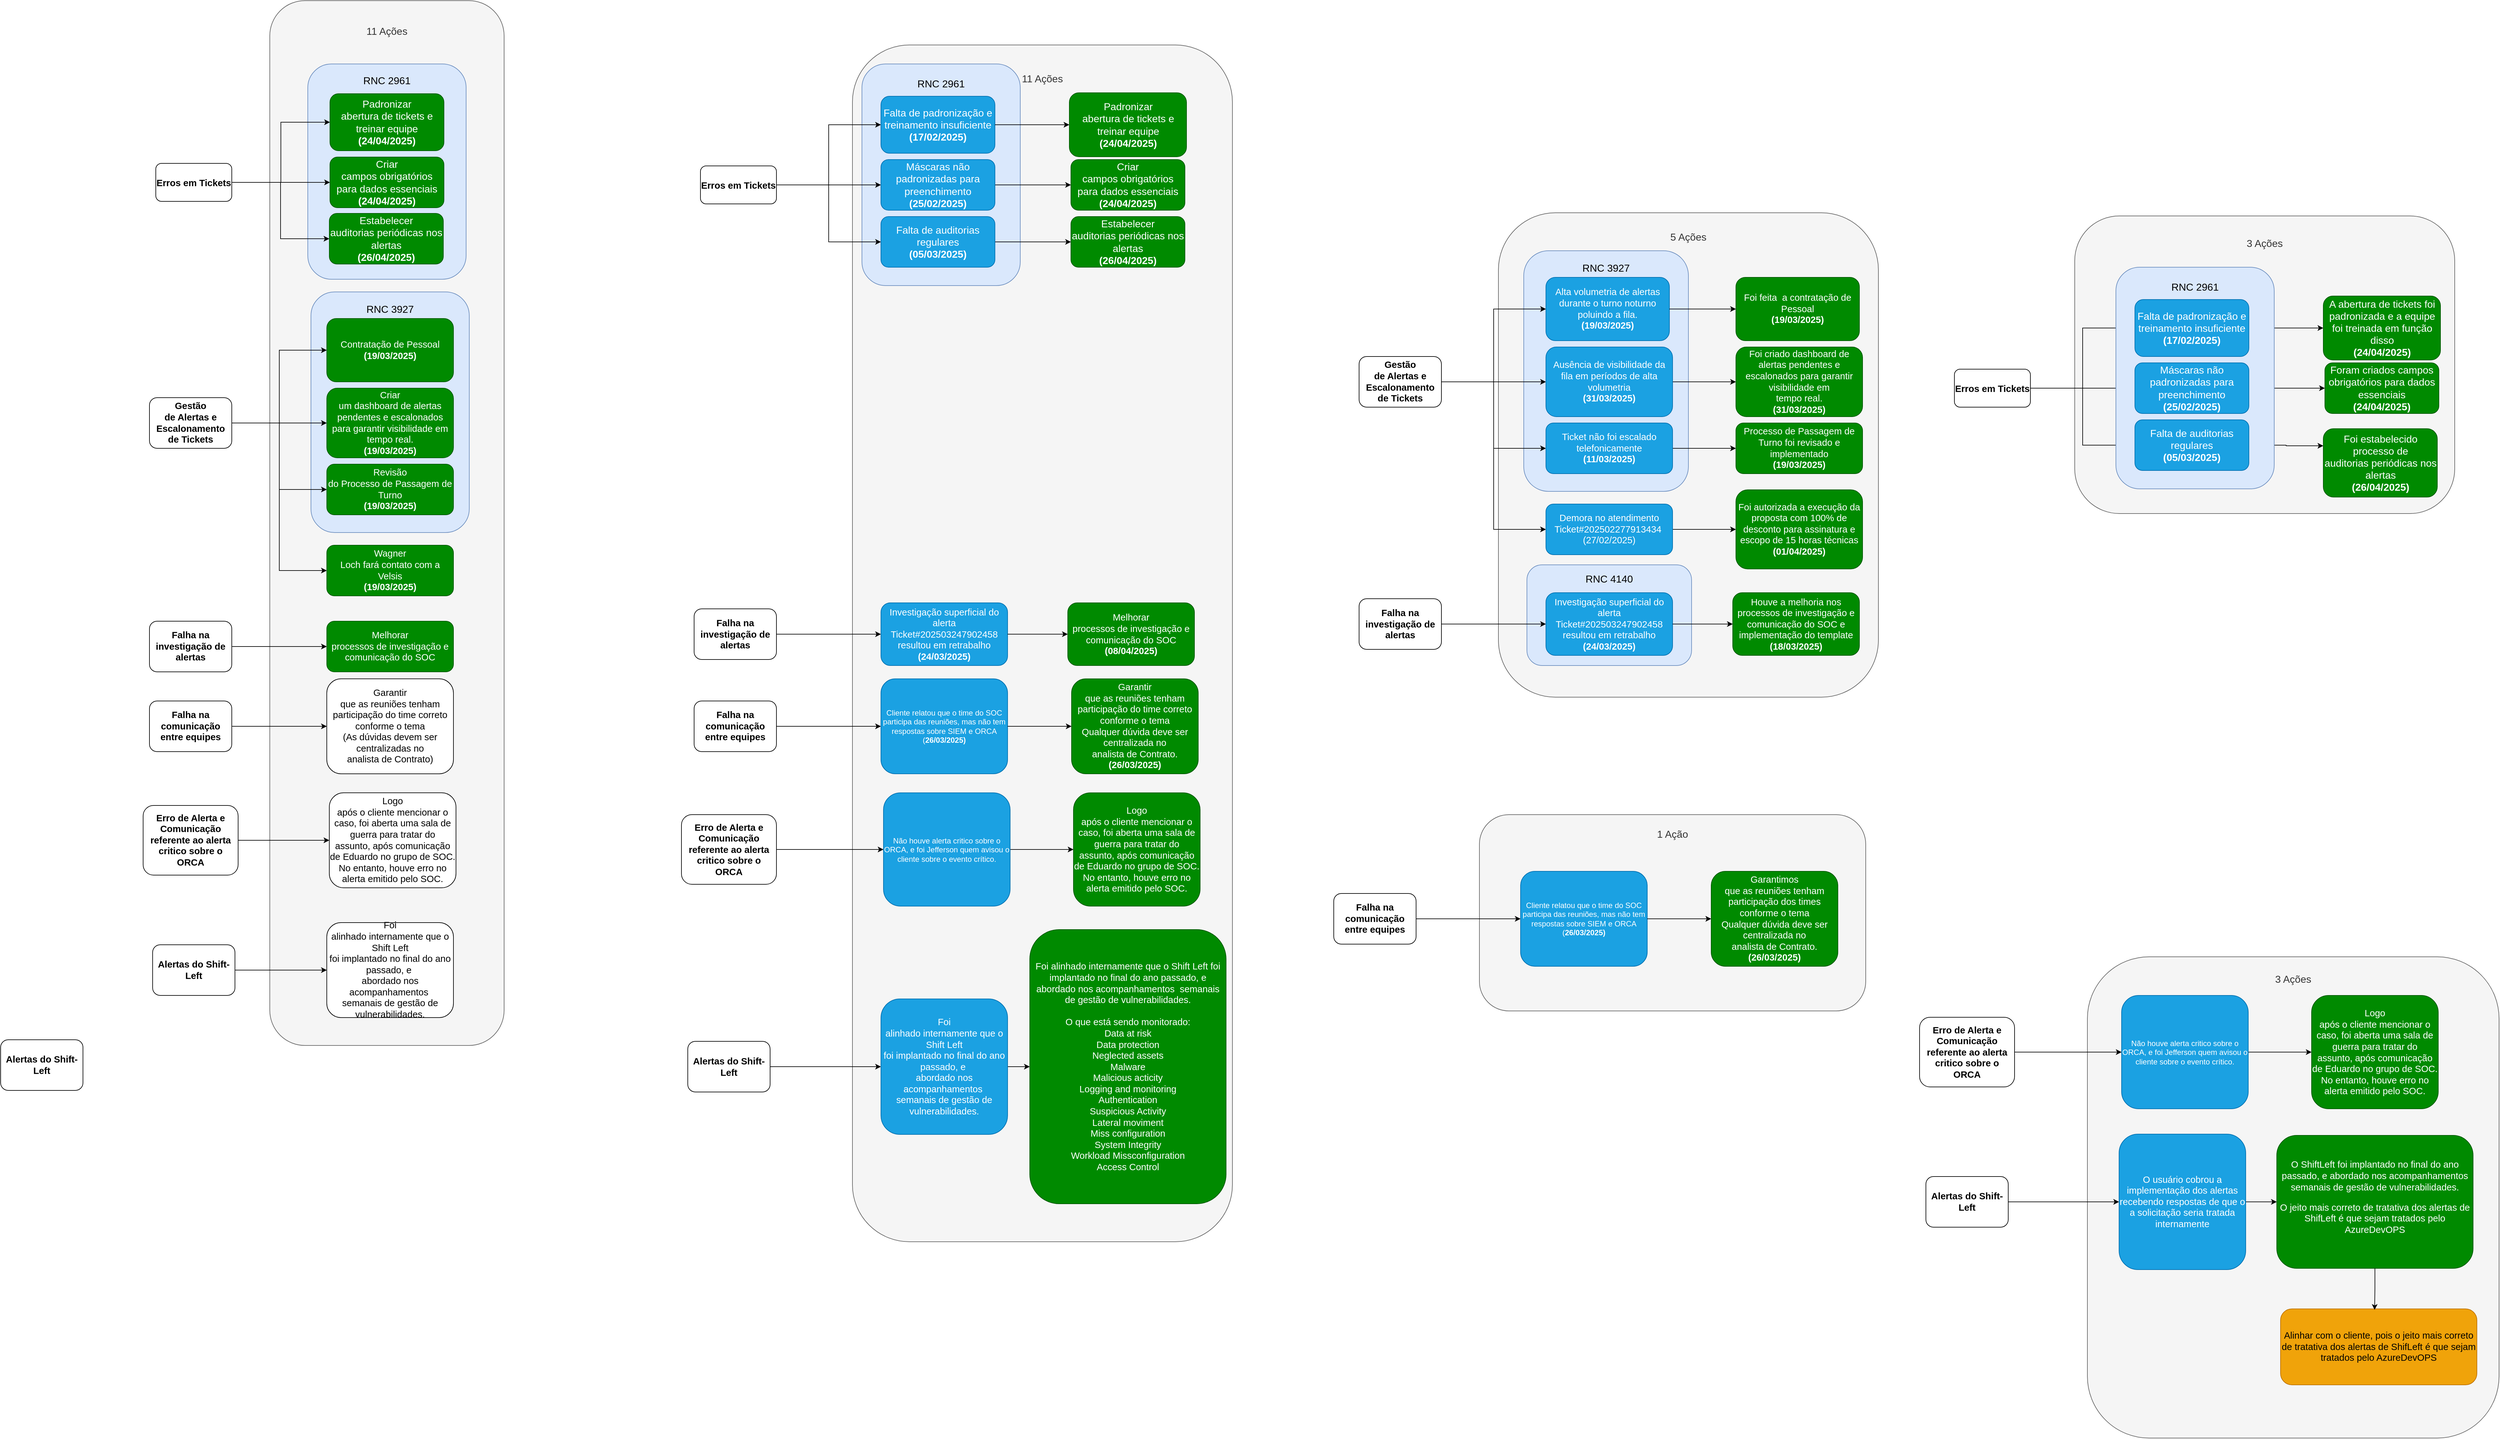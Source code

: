 <mxfile version="26.2.1">
  <diagram name="Página-1" id="BCecWK-xzEb1JPFlDLCf">
    <mxGraphModel dx="1556" dy="2060" grid="1" gridSize="10" guides="1" tooltips="1" connect="1" arrows="1" fold="1" page="1" pageScale="1" pageWidth="827" pageHeight="1169" math="0" shadow="0">
      <root>
        <mxCell id="0" />
        <mxCell id="1" parent="0" />
        <mxCell id="x6a6TBE6PqKw6ZgEBG4A-157" value="5 Ações&lt;div&gt;&lt;br&gt;&lt;/div&gt;&lt;div&gt;&lt;br&gt;&lt;/div&gt;&lt;div&gt;&lt;br&gt;&lt;/div&gt;&lt;div&gt;&lt;br&gt;&lt;/div&gt;&lt;div&gt;&lt;br&gt;&lt;/div&gt;&lt;div&gt;&lt;br&gt;&lt;/div&gt;&lt;div&gt;&lt;br&gt;&lt;/div&gt;&lt;div&gt;&lt;br&gt;&lt;/div&gt;&lt;div&gt;&lt;br&gt;&lt;/div&gt;&lt;div&gt;&lt;br&gt;&lt;/div&gt;&lt;div&gt;&lt;br&gt;&lt;/div&gt;&lt;div&gt;&lt;br&gt;&lt;/div&gt;&lt;div&gt;&lt;br&gt;&lt;/div&gt;&lt;div&gt;&lt;br&gt;&lt;/div&gt;&lt;div&gt;&lt;br&gt;&lt;/div&gt;&lt;div&gt;&lt;br&gt;&lt;/div&gt;&lt;div&gt;&lt;br&gt;&lt;/div&gt;&lt;div&gt;&lt;br&gt;&lt;/div&gt;&lt;div&gt;&lt;br&gt;&lt;/div&gt;&lt;div&gt;&lt;br&gt;&lt;/div&gt;&lt;div&gt;&lt;br&gt;&lt;/div&gt;&lt;div&gt;&lt;br&gt;&lt;/div&gt;&lt;div&gt;&lt;br&gt;&lt;/div&gt;&lt;div&gt;&lt;br&gt;&lt;/div&gt;&lt;div&gt;&lt;br&gt;&lt;/div&gt;&lt;div&gt;&lt;br&gt;&lt;/div&gt;&lt;div&gt;&lt;br&gt;&lt;/div&gt;&lt;div&gt;&lt;br&gt;&lt;/div&gt;&lt;div&gt;&lt;br&gt;&lt;/div&gt;&lt;div&gt;&lt;br&gt;&lt;/div&gt;&lt;div&gt;&lt;br&gt;&lt;/div&gt;&lt;div&gt;&lt;br&gt;&lt;/div&gt;&lt;div&gt;&lt;br&gt;&lt;/div&gt;&lt;div&gt;&lt;br&gt;&lt;/div&gt;&lt;div&gt;&lt;br&gt;&lt;/div&gt;&lt;div&gt;&lt;br&gt;&lt;/div&gt;" style="rounded=1;whiteSpace=wrap;html=1;fontSize=16;movable=1;resizable=1;rotatable=1;deletable=1;editable=1;locked=0;connectable=1;fillColor=#f5f5f5;strokeColor=#666666;fontColor=#333333;fontFamily=Helvetica;" vertex="1" parent="1">
          <mxGeometry x="2410" y="255" width="600" height="765" as="geometry" />
        </mxCell>
        <mxCell id="x6a6TBE6PqKw6ZgEBG4A-16" value="11 Ações&lt;div&gt;&lt;br&gt;&lt;/div&gt;&lt;div&gt;&lt;br&gt;&lt;/div&gt;&lt;div&gt;&lt;br&gt;&lt;/div&gt;&lt;div&gt;&lt;br&gt;&lt;/div&gt;&lt;div&gt;&lt;br&gt;&lt;/div&gt;&lt;div&gt;&lt;br&gt;&lt;/div&gt;&lt;div&gt;&lt;br&gt;&lt;/div&gt;&lt;div&gt;&lt;br&gt;&lt;/div&gt;&lt;div&gt;&lt;br&gt;&lt;/div&gt;&lt;div&gt;&lt;br&gt;&lt;/div&gt;&lt;div&gt;&lt;br&gt;&lt;/div&gt;&lt;div&gt;&lt;br&gt;&lt;/div&gt;&lt;div&gt;&lt;br&gt;&lt;/div&gt;&lt;div&gt;&lt;br&gt;&lt;/div&gt;&lt;div&gt;&lt;br&gt;&lt;/div&gt;&lt;div&gt;&lt;br&gt;&lt;/div&gt;&lt;div&gt;&lt;br&gt;&lt;/div&gt;&lt;div&gt;&lt;br&gt;&lt;/div&gt;&lt;div&gt;&lt;br&gt;&lt;/div&gt;&lt;div&gt;&lt;br&gt;&lt;/div&gt;&lt;div&gt;&lt;br&gt;&lt;/div&gt;&lt;div&gt;&lt;br&gt;&lt;/div&gt;&lt;div&gt;&lt;br&gt;&lt;/div&gt;&lt;div&gt;&lt;br&gt;&lt;/div&gt;&lt;div&gt;&lt;br&gt;&lt;/div&gt;&lt;div&gt;&lt;br&gt;&lt;/div&gt;&lt;div&gt;&lt;br&gt;&lt;/div&gt;&lt;div&gt;&lt;br&gt;&lt;/div&gt;&lt;div&gt;&lt;br&gt;&lt;/div&gt;&lt;div&gt;&lt;br&gt;&lt;/div&gt;&lt;div&gt;&lt;br&gt;&lt;/div&gt;&lt;div&gt;&lt;br&gt;&lt;/div&gt;&lt;div&gt;&lt;br&gt;&lt;/div&gt;&lt;div&gt;&lt;br&gt;&lt;/div&gt;&lt;div&gt;&lt;br&gt;&lt;/div&gt;&lt;div&gt;&lt;br&gt;&lt;/div&gt;&lt;div&gt;&lt;br&gt;&lt;/div&gt;&lt;div&gt;&lt;br&gt;&lt;/div&gt;&lt;div&gt;&lt;br&gt;&lt;/div&gt;&lt;div&gt;&lt;br&gt;&lt;/div&gt;&lt;div&gt;&lt;br&gt;&lt;/div&gt;&lt;div&gt;&lt;br&gt;&lt;/div&gt;&lt;div&gt;&lt;br&gt;&lt;/div&gt;&lt;div&gt;&lt;br&gt;&lt;/div&gt;&lt;div&gt;&lt;br&gt;&lt;/div&gt;&lt;div&gt;&lt;br&gt;&lt;/div&gt;&lt;div&gt;&lt;br&gt;&lt;/div&gt;&lt;div&gt;&lt;br&gt;&lt;/div&gt;&lt;div&gt;&lt;br&gt;&lt;/div&gt;&lt;div&gt;&lt;br&gt;&lt;/div&gt;&lt;div&gt;&lt;br&gt;&lt;/div&gt;&lt;div&gt;&lt;br&gt;&lt;/div&gt;&lt;div&gt;&lt;br&gt;&lt;/div&gt;&lt;div&gt;&lt;br&gt;&lt;/div&gt;&lt;div&gt;&lt;br&gt;&lt;/div&gt;&lt;div&gt;&lt;br&gt;&lt;/div&gt;&lt;div&gt;&lt;br&gt;&lt;/div&gt;&lt;div&gt;&lt;br&gt;&lt;/div&gt;&lt;div&gt;&lt;br&gt;&lt;/div&gt;&lt;div&gt;&lt;br&gt;&lt;/div&gt;&lt;div&gt;&lt;br&gt;&lt;/div&gt;&lt;div&gt;&lt;br&gt;&lt;/div&gt;&lt;div&gt;&lt;br&gt;&lt;/div&gt;&lt;div&gt;&lt;br&gt;&lt;/div&gt;&lt;div&gt;&lt;br&gt;&lt;/div&gt;&lt;div&gt;&lt;br&gt;&lt;/div&gt;&lt;div&gt;&lt;br&gt;&lt;/div&gt;&lt;div&gt;&lt;br&gt;&lt;/div&gt;&lt;div&gt;&lt;br&gt;&lt;/div&gt;&lt;div&gt;&lt;br&gt;&lt;/div&gt;&lt;div&gt;&lt;br&gt;&lt;/div&gt;&lt;div&gt;&lt;br&gt;&lt;/div&gt;&lt;div&gt;&lt;br&gt;&lt;/div&gt;&lt;div&gt;&lt;br&gt;&lt;/div&gt;&lt;div&gt;&lt;br&gt;&lt;/div&gt;&lt;div&gt;&lt;br&gt;&lt;/div&gt;&lt;div&gt;&lt;br&gt;&lt;/div&gt;&lt;div&gt;&lt;br&gt;&lt;/div&gt;&lt;div&gt;&lt;br&gt;&lt;/div&gt;&lt;div&gt;&lt;br&gt;&lt;/div&gt;&lt;div&gt;&lt;br&gt;&lt;/div&gt;" style="rounded=1;whiteSpace=wrap;html=1;fontSize=16;movable=1;resizable=1;rotatable=1;deletable=1;editable=1;locked=0;connectable=1;fillColor=#f5f5f5;strokeColor=#666666;fontColor=#333333;fontFamily=Helvetica;" vertex="1" parent="1">
          <mxGeometry x="470" y="-80" width="370" height="1650" as="geometry" />
        </mxCell>
        <mxCell id="x6a6TBE6PqKw6ZgEBG4A-45" value="RNC 2961&lt;div&gt;&lt;br&gt;&lt;/div&gt;&lt;div&gt;&lt;br&gt;&lt;/div&gt;&lt;div&gt;&lt;br&gt;&lt;/div&gt;&lt;div&gt;&lt;br&gt;&lt;/div&gt;&lt;div&gt;&lt;br&gt;&lt;/div&gt;&lt;div&gt;&lt;br&gt;&lt;/div&gt;&lt;div&gt;&lt;br&gt;&lt;/div&gt;&lt;div&gt;&lt;br&gt;&lt;/div&gt;&lt;div&gt;&lt;br&gt;&lt;/div&gt;&lt;div&gt;&lt;br&gt;&lt;/div&gt;&lt;div&gt;&lt;br&gt;&lt;/div&gt;&lt;div&gt;&lt;br&gt;&lt;/div&gt;&lt;div&gt;&lt;br&gt;&lt;/div&gt;&lt;div&gt;&lt;br&gt;&lt;/div&gt;&lt;div&gt;&lt;br&gt;&lt;/div&gt;" style="rounded=1;whiteSpace=wrap;html=1;fillColor=#dae8fc;strokeColor=#6c8ebf;fontSize=16;fontFamily=Helvetica;" vertex="1" parent="1">
          <mxGeometry x="530" y="20" width="250" height="340" as="geometry" />
        </mxCell>
        <mxCell id="x6a6TBE6PqKw6ZgEBG4A-106" style="edgeStyle=orthogonalEdgeStyle;rounded=0;orthogonalLoop=1;jettySize=auto;html=1;fontFamily=Helvetica;" edge="1" parent="1" source="x6a6TBE6PqKw6ZgEBG4A-1" target="x6a6TBE6PqKw6ZgEBG4A-47">
          <mxGeometry relative="1" as="geometry" />
        </mxCell>
        <mxCell id="x6a6TBE6PqKw6ZgEBG4A-107" style="edgeStyle=orthogonalEdgeStyle;rounded=0;orthogonalLoop=1;jettySize=auto;html=1;entryX=0;entryY=0.5;entryDx=0;entryDy=0;fontFamily=Helvetica;" edge="1" parent="1" source="x6a6TBE6PqKw6ZgEBG4A-1" target="x6a6TBE6PqKw6ZgEBG4A-46">
          <mxGeometry relative="1" as="geometry" />
        </mxCell>
        <mxCell id="x6a6TBE6PqKw6ZgEBG4A-108" style="edgeStyle=orthogonalEdgeStyle;rounded=0;orthogonalLoop=1;jettySize=auto;html=1;entryX=0;entryY=0.5;entryDx=0;entryDy=0;fontFamily=Helvetica;" edge="1" parent="1" source="x6a6TBE6PqKw6ZgEBG4A-1" target="x6a6TBE6PqKw6ZgEBG4A-48">
          <mxGeometry relative="1" as="geometry" />
        </mxCell>
        <mxCell id="x6a6TBE6PqKw6ZgEBG4A-1" value="&lt;span style=&quot;font-size: 14.667px; font-weight: 700;&quot;&gt;Erros em Tickets&lt;/span&gt;" style="rounded=1;whiteSpace=wrap;html=1;fontSize=16;fontFamily=Helvetica;" vertex="1" parent="1">
          <mxGeometry x="290" y="177" width="120" height="60" as="geometry" />
        </mxCell>
        <mxCell id="x6a6TBE6PqKw6ZgEBG4A-105" value="RNC 3927&lt;div&gt;&lt;br&gt;&lt;/div&gt;&lt;div&gt;&lt;br&gt;&lt;/div&gt;&lt;div&gt;&lt;br&gt;&lt;/div&gt;&lt;div&gt;&lt;br&gt;&lt;/div&gt;&lt;div&gt;&lt;br&gt;&lt;/div&gt;&lt;div&gt;&lt;br&gt;&lt;/div&gt;&lt;div&gt;&lt;br&gt;&lt;/div&gt;&lt;div&gt;&lt;br&gt;&lt;/div&gt;&lt;div&gt;&lt;br&gt;&lt;/div&gt;&lt;div&gt;&lt;br&gt;&lt;/div&gt;&lt;div&gt;&lt;br&gt;&lt;/div&gt;&lt;div&gt;&lt;br&gt;&lt;/div&gt;&lt;div&gt;&lt;br&gt;&lt;/div&gt;&lt;div&gt;&lt;br&gt;&lt;/div&gt;&lt;div&gt;&lt;br&gt;&lt;/div&gt;&lt;div&gt;&lt;br&gt;&lt;/div&gt;&lt;div&gt;&lt;br&gt;&lt;/div&gt;" style="rounded=1;whiteSpace=wrap;html=1;fillColor=#dae8fc;strokeColor=#6c8ebf;fontSize=16;fontFamily=Helvetica;" vertex="1" parent="1">
          <mxGeometry x="535" y="380" width="250" height="380" as="geometry" />
        </mxCell>
        <mxCell id="x6a6TBE6PqKw6ZgEBG4A-6" value="&lt;p style=&quot;margin-top: 0pt; margin-bottom: 0pt; margin-left: 0in; direction: ltr; unicode-bidi: embed; vertical-align: middle; word-break: normal;&quot;&gt;&lt;span style=&quot;font-size: 14.667px; background-color: transparent; color: light-dark(rgb(255, 255, 255), rgb(18, 18, 18));&quot;&gt;Contratação de Pessoal&lt;br&gt;&lt;b&gt;(19/03/2025)&lt;/b&gt;&lt;/span&gt;&lt;span style=&quot;font-size: 11pt;&quot;&gt;&lt;br&gt;&lt;/span&gt;&lt;/p&gt;" style="rounded=1;whiteSpace=wrap;html=1;fillColor=#008a00;fontColor=#ffffff;strokeColor=#005700;fontFamily=Helvetica;" vertex="1" parent="1">
          <mxGeometry x="560" y="422" width="200" height="100" as="geometry" />
        </mxCell>
        <mxCell id="x6a6TBE6PqKw6ZgEBG4A-15" style="edgeStyle=orthogonalEdgeStyle;rounded=0;orthogonalLoop=1;jettySize=auto;html=1;entryX=0;entryY=0.5;entryDx=0;entryDy=0;fontFamily=Helvetica;" edge="1" parent="1" source="x6a6TBE6PqKw6ZgEBG4A-7" target="x6a6TBE6PqKw6ZgEBG4A-12">
          <mxGeometry relative="1" as="geometry" />
        </mxCell>
        <mxCell id="x6a6TBE6PqKw6ZgEBG4A-19" style="edgeStyle=orthogonalEdgeStyle;rounded=0;orthogonalLoop=1;jettySize=auto;html=1;fontFamily=Helvetica;" edge="1" parent="1" source="x6a6TBE6PqKw6ZgEBG4A-7" target="x6a6TBE6PqKw6ZgEBG4A-11">
          <mxGeometry relative="1" as="geometry" />
        </mxCell>
        <mxCell id="x6a6TBE6PqKw6ZgEBG4A-20" style="edgeStyle=orthogonalEdgeStyle;rounded=0;orthogonalLoop=1;jettySize=auto;html=1;entryX=0;entryY=0.5;entryDx=0;entryDy=0;fontFamily=Helvetica;" edge="1" parent="1" source="x6a6TBE6PqKw6ZgEBG4A-7" target="x6a6TBE6PqKw6ZgEBG4A-6">
          <mxGeometry relative="1" as="geometry" />
        </mxCell>
        <mxCell id="x6a6TBE6PqKw6ZgEBG4A-32" style="edgeStyle=orthogonalEdgeStyle;rounded=0;orthogonalLoop=1;jettySize=auto;html=1;entryX=0;entryY=0.5;entryDx=0;entryDy=0;fontFamily=Helvetica;" edge="1" parent="1" source="x6a6TBE6PqKw6ZgEBG4A-7" target="x6a6TBE6PqKw6ZgEBG4A-17">
          <mxGeometry relative="1" as="geometry" />
        </mxCell>
        <mxCell id="x6a6TBE6PqKw6ZgEBG4A-7" value="&lt;p style=&quot;margin-top: 0pt; margin-bottom: 0pt; margin-left: 0in; direction: ltr; unicode-bidi: embed; vertical-align: middle; word-break: normal;&quot;&gt;&lt;span style=&quot;font-size: 11pt; font-weight: bold;&quot;&gt;Gestão&lt;br&gt;de Alertas e Escalonamento de Tickets&lt;/span&gt;&lt;/p&gt;" style="rounded=1;whiteSpace=wrap;html=1;fontFamily=Helvetica;" vertex="1" parent="1">
          <mxGeometry x="280" y="547" width="130" height="80" as="geometry" />
        </mxCell>
        <mxCell id="x6a6TBE6PqKw6ZgEBG4A-11" value="&lt;p style=&quot;margin-top: 0pt; margin-bottom: 0pt; margin-left: 0in; direction: ltr; unicode-bidi: embed; vertical-align: middle; word-break: normal;&quot;&gt;&lt;span style=&quot;font-size: 11pt;&quot;&gt;Criar&lt;br&gt;um dashboard de alertas pendentes e escalonados para garantir visibilidade em&lt;br&gt;tempo real.&lt;/span&gt;&lt;/p&gt;&lt;span style=&quot;font-size: 14.667px;&quot;&gt;&lt;b&gt;(19/03/2025)&lt;/b&gt;&lt;/span&gt;" style="rounded=1;whiteSpace=wrap;html=1;fillColor=#008a00;fontColor=#ffffff;strokeColor=#005700;fontFamily=Helvetica;" vertex="1" parent="1">
          <mxGeometry x="560" y="532" width="200" height="110" as="geometry" />
        </mxCell>
        <mxCell id="x6a6TBE6PqKw6ZgEBG4A-12" value="&lt;p style=&quot;margin-top: 0pt; margin-bottom: 0pt; margin-left: 0in; direction: ltr; unicode-bidi: embed; vertical-align: middle; word-break: normal;&quot;&gt;&lt;span style=&quot;font-size: 11pt;&quot;&gt;Revisão&lt;br&gt;do Processo de Passagem de Turno&lt;/span&gt;&lt;/p&gt;&lt;span style=&quot;font-size: 14.667px;&quot;&gt;&lt;b&gt;(19/03/2025)&lt;/b&gt;&lt;/span&gt;" style="rounded=1;whiteSpace=wrap;html=1;fillColor=#008a00;fontColor=#ffffff;strokeColor=#005700;fontFamily=Helvetica;" vertex="1" parent="1">
          <mxGeometry x="560" y="652" width="200" height="80" as="geometry" />
        </mxCell>
        <mxCell id="x6a6TBE6PqKw6ZgEBG4A-17" value="&lt;p style=&quot;margin-top: 0pt; margin-bottom: 0pt; margin-left: 0in; direction: ltr; unicode-bidi: embed; vertical-align: middle; word-break: normal;&quot;&gt;&lt;span style=&quot;font-size: 11pt;&quot;&gt;Wagner&lt;br&gt;Loch fará contato com a &lt;/span&gt;&lt;span style=&quot;font-size: 11pt;&quot;&gt;Velsis&lt;br&gt;&lt;b&gt;(19/03/2025)&lt;/b&gt;&lt;/span&gt;&lt;/p&gt;" style="rounded=1;whiteSpace=wrap;html=1;fillColor=#008a00;fontColor=#ffffff;strokeColor=#005700;fontFamily=Helvetica;" vertex="1" parent="1">
          <mxGeometry x="560" y="780" width="200" height="80" as="geometry" />
        </mxCell>
        <mxCell id="x6a6TBE6PqKw6ZgEBG4A-41" style="edgeStyle=orthogonalEdgeStyle;rounded=0;orthogonalLoop=1;jettySize=auto;html=1;entryX=0;entryY=0.5;entryDx=0;entryDy=0;fontFamily=Helvetica;" edge="1" parent="1" source="x6a6TBE6PqKw6ZgEBG4A-30" target="x6a6TBE6PqKw6ZgEBG4A-31">
          <mxGeometry relative="1" as="geometry" />
        </mxCell>
        <mxCell id="x6a6TBE6PqKw6ZgEBG4A-30" value="&lt;p style=&quot;margin-top: 0pt; margin-bottom: 0pt; margin-left: 0in; direction: ltr; unicode-bidi: embed; vertical-align: middle; word-break: normal;&quot;&gt;&lt;span style=&quot;font-size: 11pt; font-weight: bold;&quot;&gt;Falha na investigação de alertas&lt;/span&gt;&lt;/p&gt;" style="rounded=1;whiteSpace=wrap;html=1;fontFamily=Helvetica;" vertex="1" parent="1">
          <mxGeometry x="280" y="900" width="130" height="80" as="geometry" />
        </mxCell>
        <mxCell id="x6a6TBE6PqKw6ZgEBG4A-31" value="&lt;p style=&quot;margin-top: 0pt; margin-bottom: 0pt; margin-left: 0in; direction: ltr; unicode-bidi: embed; vertical-align: middle; word-break: normal;&quot;&gt;&lt;span style=&quot;font-size: 11pt;&quot;&gt;Melhorar&lt;br&gt;processos de investigação e comunicação do SOC&lt;/span&gt;&lt;/p&gt;" style="rounded=1;whiteSpace=wrap;html=1;fillColor=#008a00;fontColor=#ffffff;strokeColor=#005700;fontFamily=Helvetica;" vertex="1" parent="1">
          <mxGeometry x="560" y="900" width="200" height="80" as="geometry" />
        </mxCell>
        <mxCell id="x6a6TBE6PqKw6ZgEBG4A-42" style="edgeStyle=orthogonalEdgeStyle;rounded=0;orthogonalLoop=1;jettySize=auto;html=1;fontFamily=Helvetica;" edge="1" parent="1" source="x6a6TBE6PqKw6ZgEBG4A-33" target="x6a6TBE6PqKw6ZgEBG4A-34">
          <mxGeometry relative="1" as="geometry" />
        </mxCell>
        <mxCell id="x6a6TBE6PqKw6ZgEBG4A-33" value="&lt;p style=&quot;margin-top: 0pt; margin-bottom: 0pt; margin-left: 0in; direction: ltr; unicode-bidi: embed; vertical-align: middle; word-break: normal;&quot;&gt;&lt;span style=&quot;font-size: 11pt; font-weight: bold;&quot;&gt;Falha na comunicação entre equipes&lt;/span&gt;&lt;/p&gt;" style="rounded=1;whiteSpace=wrap;html=1;fontFamily=Helvetica;" vertex="1" parent="1">
          <mxGeometry x="280" y="1026" width="130" height="80" as="geometry" />
        </mxCell>
        <mxCell id="x6a6TBE6PqKw6ZgEBG4A-34" value="&lt;p style=&quot;margin-top: 0pt; margin-bottom: 0pt; margin-left: 0in; direction: ltr; unicode-bidi: embed; vertical-align: middle; word-break: normal;&quot;&gt;&lt;span style=&quot;font-size: 11pt;&quot;&gt;Garantir&lt;br&gt;que as reuniões tenham participação do time correto conforme o &lt;/span&gt;&lt;span style=&quot;font-size: 11pt;&quot;&gt;tema&lt;/span&gt;&lt;span style=&quot;font-size: 11pt;&quot;&gt;&lt;br&gt;&lt;/span&gt;&lt;span style=&quot;font-size: 11pt;&quot;&gt;(As &lt;/span&gt;&lt;span style=&quot;font-size: 11pt;&quot;&gt;dúvidas devem ser centralizadas &lt;/span&gt;&lt;span style=&quot;font-size: 11pt;&quot;&gt;no&lt;br&gt;analista de Contrato)&lt;/span&gt;&lt;/p&gt;" style="rounded=1;whiteSpace=wrap;html=1;fontFamily=Helvetica;" vertex="1" parent="1">
          <mxGeometry x="560" y="991" width="200" height="150" as="geometry" />
        </mxCell>
        <mxCell id="x6a6TBE6PqKw6ZgEBG4A-44" style="edgeStyle=orthogonalEdgeStyle;rounded=0;orthogonalLoop=1;jettySize=auto;html=1;fontFamily=Helvetica;" edge="1" parent="1" source="x6a6TBE6PqKw6ZgEBG4A-35" target="x6a6TBE6PqKw6ZgEBG4A-37">
          <mxGeometry relative="1" as="geometry" />
        </mxCell>
        <mxCell id="x6a6TBE6PqKw6ZgEBG4A-35" value="&lt;p style=&quot;margin-top: 0pt; margin-bottom: 0pt; margin-left: 0in; direction: ltr; unicode-bidi: embed; vertical-align: middle; word-break: normal;&quot;&gt;&lt;span style=&quot;font-size: 11pt; font-weight: bold;&quot;&gt;Alertas do Shift-Left&lt;/span&gt;&lt;/p&gt;" style="rounded=1;whiteSpace=wrap;html=1;fontFamily=Helvetica;" vertex="1" parent="1">
          <mxGeometry x="285" y="1411" width="130" height="80" as="geometry" />
        </mxCell>
        <mxCell id="x6a6TBE6PqKw6ZgEBG4A-36" value="&lt;p style=&quot;margin-top: 0pt; margin-bottom: 0pt; margin-left: 0in; direction: ltr; unicode-bidi: embed; vertical-align: middle; word-break: normal;&quot;&gt;&lt;span style=&quot;font-size: 11pt; font-weight: bold;&quot;&gt;Alertas do Shift-Left&lt;/span&gt;&lt;/p&gt;" style="rounded=1;whiteSpace=wrap;html=1;fontFamily=Helvetica;" vertex="1" parent="1">
          <mxGeometry x="45" y="1561" width="130" height="80" as="geometry" />
        </mxCell>
        <mxCell id="x6a6TBE6PqKw6ZgEBG4A-37" value="&lt;p style=&quot;margin-top: 0pt; margin-bottom: 0pt; margin-left: 0in; direction: ltr; unicode-bidi: embed; vertical-align: middle; word-break: normal;&quot;&gt;&lt;span style=&quot;font-size: 11pt;&quot;&gt;Foi&lt;br&gt;alinhado internamente que o Shift &lt;/span&gt;&lt;span style=&quot;font-size: 11pt;&quot;&gt;Left&lt;/span&gt;&lt;span style=&quot;font-size: 11pt;&quot;&gt;&lt;br&gt;foi implantado no final do ano passado, e&amp;nbsp;&lt;br&gt;abordado nos acompanhamentos&amp;nbsp;&lt;br&gt;semanais de gestão de vulnerabilidades.&lt;/span&gt;&lt;/p&gt;" style="rounded=1;whiteSpace=wrap;html=1;fontFamily=Helvetica;" vertex="1" parent="1">
          <mxGeometry x="560" y="1376" width="200" height="150" as="geometry" />
        </mxCell>
        <mxCell id="x6a6TBE6PqKw6ZgEBG4A-43" style="edgeStyle=orthogonalEdgeStyle;rounded=0;orthogonalLoop=1;jettySize=auto;html=1;fontFamily=Helvetica;" edge="1" parent="1" source="x6a6TBE6PqKw6ZgEBG4A-38" target="x6a6TBE6PqKw6ZgEBG4A-40">
          <mxGeometry relative="1" as="geometry" />
        </mxCell>
        <mxCell id="x6a6TBE6PqKw6ZgEBG4A-38" value="&lt;p style=&quot;margin-top: 0pt; margin-bottom: 0pt; margin-left: 0in; direction: ltr; unicode-bidi: embed; vertical-align: middle; word-break: normal;&quot;&gt;&lt;span style=&quot;font-size: 11pt; font-weight: bold;&quot;&gt;Erro de Alerta e Comunicação referente ao alerta critico sobre o ORCA&lt;/span&gt;&lt;/p&gt;" style="rounded=1;whiteSpace=wrap;html=1;fontFamily=Helvetica;" vertex="1" parent="1">
          <mxGeometry x="270" y="1191" width="150" height="110" as="geometry" />
        </mxCell>
        <mxCell id="x6a6TBE6PqKw6ZgEBG4A-40" value="&lt;p style=&quot;margin-top: 0pt; margin-bottom: 0pt; margin-left: 0in; direction: ltr; unicode-bidi: embed; vertical-align: middle; word-break: normal;&quot;&gt;&lt;span style=&quot;font-size: 11pt;&quot;&gt;Logo&lt;br&gt;após o cliente mencionar o caso, foi aberta uma sala de guerra para tratar do&lt;br&gt;assunto, após comunicação de Eduardo no grupo de SOC. No entanto, houve erro no&lt;br&gt;alerta emitido pelo SOC.&lt;/span&gt;&lt;/p&gt;" style="rounded=1;whiteSpace=wrap;html=1;fontFamily=Helvetica;" vertex="1" parent="1">
          <mxGeometry x="564" y="1171" width="200" height="150" as="geometry" />
        </mxCell>
        <mxCell id="x6a6TBE6PqKw6ZgEBG4A-46" value="&lt;p style=&quot;margin-top: 0pt; margin-bottom: 0pt; margin-left: 0in; direction: ltr; unicode-bidi: embed; vertical-align: middle; word-break: normal;&quot;&gt;&lt;span style=&quot;&quot;&gt;Padronizar&lt;br&gt;abertura de tickets e treinar equipe&lt;/span&gt;&lt;/p&gt;&lt;span style=&quot;&quot;&gt;&lt;b&gt;(24/04/2025)&lt;/b&gt;&lt;/span&gt;" style="rounded=1;whiteSpace=wrap;html=1;fillColor=#008a00;strokeColor=#005700;fontColor=#ffffff;fontSize=16;fontFamily=Helvetica;" vertex="1" parent="1">
          <mxGeometry x="565" y="67" width="180" height="90" as="geometry" />
        </mxCell>
        <mxCell id="x6a6TBE6PqKw6ZgEBG4A-47" value="&lt;p style=&quot;margin-top: 0pt; margin-bottom: 0pt; margin-left: 0in; direction: ltr; unicode-bidi: embed; vertical-align: middle; word-break: normal;&quot;&gt;&lt;span style=&quot;&quot;&gt;Criar&lt;br&gt;campos obrigatórios para dados essenciais&lt;/span&gt;&lt;/p&gt;&lt;span style=&quot;&quot;&gt;&lt;b&gt;(24/04/2025)&lt;/b&gt;&lt;/span&gt;" style="rounded=1;whiteSpace=wrap;html=1;fillColor=#008a00;strokeColor=#005700;fontColor=#ffffff;fontSize=16;fontFamily=Helvetica;" vertex="1" parent="1">
          <mxGeometry x="565" y="167" width="180" height="80" as="geometry" />
        </mxCell>
        <mxCell id="x6a6TBE6PqKw6ZgEBG4A-48" value="&lt;p style=&quot;margin-top: 0pt; margin-bottom: 0pt; margin-left: 0in; direction: ltr; unicode-bidi: embed; vertical-align: middle; word-break: normal;&quot;&gt;&lt;span style=&quot;&quot;&gt;Estabelecer&lt;br&gt;auditorias periódicas nos alertas&lt;/span&gt;&lt;/p&gt;&lt;p style=&quot;margin-top: 0pt; margin-bottom: 0pt; margin-left: 0in; direction: ltr; unicode-bidi: embed; vertical-align: middle; word-break: normal;&quot;&gt;&lt;span style=&quot;&quot;&gt;&lt;b&gt;(26/04/2025)&lt;/b&gt;&lt;/span&gt;&lt;span style=&quot;&quot;&gt;&lt;/span&gt;&lt;/p&gt;" style="rounded=1;whiteSpace=wrap;html=1;fillColor=#008a00;strokeColor=#005700;fontColor=#ffffff;fontSize=16;fontFamily=Helvetica;" vertex="1" parent="1">
          <mxGeometry x="564" y="256" width="180" height="80" as="geometry" />
        </mxCell>
        <mxCell id="x6a6TBE6PqKw6ZgEBG4A-60" value="11 Ações&lt;div&gt;&lt;br&gt;&lt;/div&gt;&lt;div&gt;&lt;br&gt;&lt;/div&gt;&lt;div&gt;&lt;br&gt;&lt;/div&gt;&lt;div&gt;&lt;br&gt;&lt;/div&gt;&lt;div&gt;&lt;br&gt;&lt;/div&gt;&lt;div&gt;&lt;br&gt;&lt;/div&gt;&lt;div&gt;&lt;br&gt;&lt;/div&gt;&lt;div&gt;&lt;br&gt;&lt;/div&gt;&lt;div&gt;&lt;br&gt;&lt;/div&gt;&lt;div&gt;&lt;br&gt;&lt;/div&gt;&lt;div&gt;&lt;br&gt;&lt;/div&gt;&lt;div&gt;&lt;br&gt;&lt;/div&gt;&lt;div&gt;&lt;br&gt;&lt;/div&gt;&lt;div&gt;&lt;br&gt;&lt;/div&gt;&lt;div&gt;&lt;br&gt;&lt;/div&gt;&lt;div&gt;&lt;br&gt;&lt;/div&gt;&lt;div&gt;&lt;br&gt;&lt;/div&gt;&lt;div&gt;&lt;br&gt;&lt;/div&gt;&lt;div&gt;&lt;br&gt;&lt;/div&gt;&lt;div&gt;&lt;br&gt;&lt;/div&gt;&lt;div&gt;&lt;br&gt;&lt;/div&gt;&lt;div&gt;&lt;br&gt;&lt;/div&gt;&lt;div&gt;&lt;br&gt;&lt;/div&gt;&lt;div&gt;&lt;br&gt;&lt;/div&gt;&lt;div&gt;&lt;br&gt;&lt;/div&gt;&lt;div&gt;&lt;br&gt;&lt;/div&gt;&lt;div&gt;&lt;br&gt;&lt;/div&gt;&lt;div&gt;&lt;br&gt;&lt;/div&gt;&lt;div&gt;&lt;br&gt;&lt;/div&gt;&lt;div&gt;&lt;br&gt;&lt;/div&gt;&lt;div&gt;&lt;br&gt;&lt;/div&gt;&lt;div&gt;&lt;br&gt;&lt;/div&gt;&lt;div&gt;&lt;br&gt;&lt;/div&gt;&lt;div&gt;&lt;br&gt;&lt;/div&gt;&lt;div&gt;&lt;br&gt;&lt;/div&gt;&lt;div&gt;&lt;br&gt;&lt;/div&gt;&lt;div&gt;&lt;br&gt;&lt;/div&gt;&lt;div&gt;&lt;br&gt;&lt;/div&gt;&lt;div&gt;&lt;br&gt;&lt;/div&gt;&lt;div&gt;&lt;br&gt;&lt;/div&gt;&lt;div&gt;&lt;br&gt;&lt;/div&gt;&lt;div&gt;&lt;br&gt;&lt;/div&gt;&lt;div&gt;&lt;br&gt;&lt;/div&gt;&lt;div&gt;&lt;br&gt;&lt;/div&gt;&lt;div&gt;&lt;br&gt;&lt;/div&gt;&lt;div&gt;&lt;br&gt;&lt;/div&gt;&lt;div&gt;&lt;br&gt;&lt;/div&gt;&lt;div&gt;&lt;br&gt;&lt;/div&gt;&lt;div&gt;&lt;br&gt;&lt;/div&gt;&lt;div&gt;&lt;br&gt;&lt;/div&gt;&lt;div&gt;&lt;br&gt;&lt;/div&gt;&lt;div&gt;&lt;br&gt;&lt;/div&gt;&lt;div&gt;&lt;br&gt;&lt;/div&gt;&lt;div&gt;&lt;br&gt;&lt;/div&gt;&lt;div&gt;&lt;br&gt;&lt;/div&gt;&lt;div&gt;&lt;br&gt;&lt;/div&gt;&lt;div&gt;&lt;br&gt;&lt;/div&gt;&lt;div&gt;&lt;br&gt;&lt;/div&gt;&lt;div&gt;&lt;br&gt;&lt;/div&gt;&lt;div&gt;&lt;br&gt;&lt;/div&gt;&lt;div&gt;&lt;br&gt;&lt;/div&gt;&lt;div&gt;&lt;br&gt;&lt;/div&gt;&lt;div&gt;&lt;br&gt;&lt;/div&gt;&lt;div&gt;&lt;br&gt;&lt;/div&gt;&lt;div&gt;&lt;br&gt;&lt;/div&gt;&lt;div&gt;&lt;br&gt;&lt;/div&gt;&lt;div&gt;&lt;br&gt;&lt;/div&gt;&lt;div&gt;&lt;br&gt;&lt;/div&gt;&lt;div&gt;&lt;br&gt;&lt;/div&gt;&lt;div&gt;&lt;br&gt;&lt;/div&gt;&lt;div&gt;&lt;br&gt;&lt;/div&gt;&lt;div&gt;&lt;br&gt;&lt;/div&gt;&lt;div&gt;&lt;br&gt;&lt;/div&gt;&lt;div&gt;&lt;br&gt;&lt;/div&gt;&lt;div&gt;&lt;br&gt;&lt;/div&gt;&lt;div&gt;&lt;br&gt;&lt;/div&gt;&lt;div&gt;&lt;br&gt;&lt;/div&gt;&lt;div&gt;&lt;br&gt;&lt;/div&gt;&lt;div&gt;&lt;br&gt;&lt;/div&gt;&lt;div&gt;&lt;br&gt;&lt;/div&gt;&lt;div&gt;&lt;br&gt;&lt;/div&gt;&lt;div&gt;&lt;br&gt;&lt;/div&gt;&lt;div&gt;&lt;br&gt;&lt;/div&gt;&lt;div&gt;&lt;br&gt;&lt;/div&gt;&lt;div&gt;&lt;br&gt;&lt;/div&gt;&lt;div&gt;&lt;br&gt;&lt;/div&gt;&lt;div&gt;&lt;br&gt;&lt;/div&gt;&lt;div&gt;&lt;br&gt;&lt;/div&gt;&lt;div&gt;&lt;br&gt;&lt;/div&gt;&lt;div&gt;&lt;br&gt;&lt;/div&gt;&lt;div&gt;&lt;br&gt;&lt;/div&gt;&lt;div&gt;&lt;br&gt;&lt;/div&gt;&lt;div&gt;&lt;br&gt;&lt;/div&gt;" style="rounded=1;whiteSpace=wrap;html=1;fontSize=16;movable=1;resizable=1;rotatable=1;deletable=1;editable=1;locked=0;connectable=1;fillColor=#f5f5f5;strokeColor=#666666;fontColor=#333333;fontFamily=Helvetica;" vertex="1" parent="1">
          <mxGeometry x="1390" y="-10" width="600" height="1890" as="geometry" />
        </mxCell>
        <mxCell id="x6a6TBE6PqKw6ZgEBG4A-61" value="RNC 2961&lt;div&gt;&lt;br&gt;&lt;/div&gt;&lt;div&gt;&lt;br&gt;&lt;/div&gt;&lt;div&gt;&lt;br&gt;&lt;/div&gt;&lt;div&gt;&lt;br&gt;&lt;/div&gt;&lt;div&gt;&lt;br&gt;&lt;/div&gt;&lt;div&gt;&lt;br&gt;&lt;/div&gt;&lt;div&gt;&lt;br&gt;&lt;/div&gt;&lt;div&gt;&lt;br&gt;&lt;/div&gt;&lt;div&gt;&lt;br&gt;&lt;/div&gt;&lt;div&gt;&lt;br&gt;&lt;/div&gt;&lt;div&gt;&lt;br&gt;&lt;/div&gt;&lt;div&gt;&lt;br&gt;&lt;/div&gt;&lt;div&gt;&lt;br&gt;&lt;/div&gt;&lt;div&gt;&lt;br&gt;&lt;/div&gt;&lt;div&gt;&lt;br&gt;&lt;/div&gt;" style="rounded=1;whiteSpace=wrap;html=1;fillColor=#dae8fc;strokeColor=#6c8ebf;fontSize=16;fontFamily=Helvetica;" vertex="1" parent="1">
          <mxGeometry x="1405" y="20" width="250" height="350" as="geometry" />
        </mxCell>
        <mxCell id="x6a6TBE6PqKw6ZgEBG4A-62" style="edgeStyle=orthogonalEdgeStyle;rounded=0;orthogonalLoop=1;jettySize=auto;html=1;entryX=0;entryY=0.5;entryDx=0;entryDy=0;fontFamily=Helvetica;" edge="1" parent="1" source="x6a6TBE6PqKw6ZgEBG4A-64" target="x6a6TBE6PqKw6ZgEBG4A-66">
          <mxGeometry relative="1" as="geometry" />
        </mxCell>
        <mxCell id="x6a6TBE6PqKw6ZgEBG4A-63" style="edgeStyle=orthogonalEdgeStyle;rounded=0;orthogonalLoop=1;jettySize=auto;html=1;entryX=0;entryY=0.5;entryDx=0;entryDy=0;fontFamily=Helvetica;" edge="1" parent="1" source="x6a6TBE6PqKw6ZgEBG4A-64" target="x6a6TBE6PqKw6ZgEBG4A-70">
          <mxGeometry relative="1" as="geometry" />
        </mxCell>
        <mxCell id="x6a6TBE6PqKw6ZgEBG4A-64" value="&lt;span style=&quot;font-size: 14.667px; font-weight: 700;&quot;&gt;Erros em Tickets&lt;/span&gt;" style="rounded=1;whiteSpace=wrap;html=1;fontSize=16;fontFamily=Helvetica;" vertex="1" parent="1">
          <mxGeometry x="1150" y="181" width="120" height="60" as="geometry" />
        </mxCell>
        <mxCell id="x6a6TBE6PqKw6ZgEBG4A-115" style="edgeStyle=orthogonalEdgeStyle;rounded=0;orthogonalLoop=1;jettySize=auto;html=1;fontFamily=Helvetica;" edge="1" parent="1" source="x6a6TBE6PqKw6ZgEBG4A-66" target="x6a6TBE6PqKw6ZgEBG4A-95">
          <mxGeometry relative="1" as="geometry" />
        </mxCell>
        <mxCell id="x6a6TBE6PqKw6ZgEBG4A-66" value="&lt;p style=&quot;margin-top: 0pt; margin-bottom: 0pt; margin-left: 0in; direction: ltr; unicode-bidi: embed; vertical-align: middle; word-break: normal;&quot;&gt;&lt;span style=&quot;background-color: transparent;&quot;&gt;&lt;font&gt;Máscaras não padronizadas para preenchimento&lt;br&gt;&lt;/font&gt;&lt;/span&gt;&lt;span style=&quot;background-color: transparent; color: light-dark(rgb(255, 255, 255), rgb(18, 18, 18));&quot;&gt;&lt;b&gt;(25/02/2025)&lt;/b&gt;&lt;/span&gt;&lt;span style=&quot;&quot;&gt;&lt;br&gt;&lt;/span&gt;&lt;/p&gt;" style="rounded=1;whiteSpace=wrap;html=1;fillColor=#1ba1e2;strokeColor=#006EAF;fontSize=16;fontColor=#ffffff;fontFamily=Helvetica;" vertex="1" parent="1">
          <mxGeometry x="1435" y="171" width="180" height="80" as="geometry" />
        </mxCell>
        <mxCell id="x6a6TBE6PqKw6ZgEBG4A-68" value="&lt;p style=&quot;margin-top: 0pt; margin-bottom: 0pt; margin-left: 0in; direction: ltr; unicode-bidi: embed; vertical-align: middle; word-break: normal;&quot;&gt;&lt;span style=&quot;background-color: transparent;&quot;&gt;&lt;font&gt;Falta de padronização e treinamento insuficiente&lt;br&gt;&lt;/font&gt;&lt;/span&gt;&lt;span style=&quot;background-color: transparent; color: light-dark(rgb(255, 255, 255), rgb(18, 18, 18));&quot;&gt;&lt;b&gt;(17/02/2025)&lt;/b&gt;&lt;/span&gt;&lt;/p&gt;" style="rounded=1;whiteSpace=wrap;html=1;fillColor=#1ba1e2;strokeColor=#006EAF;fontSize=16;fontColor=#ffffff;fontFamily=Helvetica;" vertex="1" parent="1">
          <mxGeometry x="1435" y="71" width="180" height="90" as="geometry" />
        </mxCell>
        <mxCell id="x6a6TBE6PqKw6ZgEBG4A-116" style="edgeStyle=orthogonalEdgeStyle;rounded=0;orthogonalLoop=1;jettySize=auto;html=1;entryX=0;entryY=0.5;entryDx=0;entryDy=0;fontFamily=Helvetica;" edge="1" parent="1" source="x6a6TBE6PqKw6ZgEBG4A-70" target="x6a6TBE6PqKw6ZgEBG4A-96">
          <mxGeometry relative="1" as="geometry" />
        </mxCell>
        <mxCell id="x6a6TBE6PqKw6ZgEBG4A-70" value="&lt;p style=&quot;margin-top: 0pt; margin-bottom: 0pt; margin-left: 0in; direction: ltr; unicode-bidi: embed; vertical-align: middle; word-break: normal;&quot;&gt;&lt;font&gt;Falta de auditorias regulares&lt;/font&gt;&lt;/p&gt;&lt;p style=&quot;margin-top: 0pt; margin-bottom: 0pt; margin-left: 0in; direction: ltr; unicode-bidi: embed; vertical-align: middle; word-break: normal;&quot;&gt;&lt;span style=&quot;&quot;&gt;&lt;b&gt;(05/03/2025)&lt;/b&gt;&lt;/span&gt;&lt;span style=&quot;&quot;&gt;&lt;/span&gt;&lt;/p&gt;" style="rounded=1;whiteSpace=wrap;html=1;fillColor=#1ba1e2;strokeColor=#006EAF;fontSize=16;fontColor=#ffffff;fontFamily=Helvetica;" vertex="1" parent="1">
          <mxGeometry x="1435" y="261" width="180" height="80" as="geometry" />
        </mxCell>
        <mxCell id="x6a6TBE6PqKw6ZgEBG4A-109" value="RNC 3927&lt;div&gt;&lt;br&gt;&lt;/div&gt;&lt;div&gt;&lt;br&gt;&lt;/div&gt;&lt;div&gt;&lt;br&gt;&lt;/div&gt;&lt;div&gt;&lt;br&gt;&lt;/div&gt;&lt;div&gt;&lt;br&gt;&lt;/div&gt;&lt;div&gt;&lt;br&gt;&lt;/div&gt;&lt;div&gt;&lt;br&gt;&lt;/div&gt;&lt;div&gt;&lt;br&gt;&lt;/div&gt;&lt;div&gt;&lt;br&gt;&lt;/div&gt;&lt;div&gt;&lt;br&gt;&lt;/div&gt;&lt;div&gt;&lt;br&gt;&lt;/div&gt;&lt;div&gt;&lt;br&gt;&lt;/div&gt;&lt;div&gt;&lt;br&gt;&lt;/div&gt;&lt;div&gt;&lt;br&gt;&lt;/div&gt;&lt;div&gt;&lt;br&gt;&lt;/div&gt;&lt;div&gt;&lt;br&gt;&lt;/div&gt;&lt;div&gt;&lt;br&gt;&lt;/div&gt;" style="rounded=1;whiteSpace=wrap;html=1;fillColor=#dae8fc;strokeColor=#6c8ebf;fontSize=16;fontFamily=Helvetica;" vertex="1" parent="1">
          <mxGeometry x="2450" y="315" width="260" height="380" as="geometry" />
        </mxCell>
        <mxCell id="x6a6TBE6PqKw6ZgEBG4A-71" value="&lt;p style=&quot;margin-top: 0pt; margin-bottom: 0pt; margin-left: 0in; direction: ltr; unicode-bidi: embed; vertical-align: middle; word-break: normal;&quot;&gt;&lt;span style=&quot;background-color: transparent; font-size: 14.667px;&quot;&gt;Alta volumetria de alertas durante o turno noturno poluindo a fila.&lt;br&gt;&lt;/span&gt;&lt;span style=&quot;font-size: 14.667px; background-color: transparent; color: light-dark(rgb(255, 255, 255), rgb(18, 18, 18));&quot;&gt;&lt;b&gt;(19/03/2025)&lt;/b&gt;&lt;/span&gt;&lt;span style=&quot;font-size: 11pt;&quot;&gt;&lt;br&gt;&lt;/span&gt;&lt;/p&gt;" style="rounded=1;whiteSpace=wrap;html=1;fillColor=#1ba1e2;fontColor=#ffffff;strokeColor=#006EAF;fontFamily=Helvetica;" vertex="1" parent="1">
          <mxGeometry x="2485" y="357" width="195" height="100" as="geometry" />
        </mxCell>
        <mxCell id="x6a6TBE6PqKw6ZgEBG4A-72" style="edgeStyle=orthogonalEdgeStyle;rounded=0;orthogonalLoop=1;jettySize=auto;html=1;entryX=0;entryY=0.5;entryDx=0;entryDy=0;fontFamily=Helvetica;" edge="1" parent="1" source="x6a6TBE6PqKw6ZgEBG4A-76" target="x6a6TBE6PqKw6ZgEBG4A-79">
          <mxGeometry relative="1" as="geometry" />
        </mxCell>
        <mxCell id="x6a6TBE6PqKw6ZgEBG4A-73" style="edgeStyle=orthogonalEdgeStyle;rounded=0;orthogonalLoop=1;jettySize=auto;html=1;fontFamily=Helvetica;" edge="1" parent="1" source="x6a6TBE6PqKw6ZgEBG4A-76" target="x6a6TBE6PqKw6ZgEBG4A-78">
          <mxGeometry relative="1" as="geometry" />
        </mxCell>
        <mxCell id="x6a6TBE6PqKw6ZgEBG4A-74" style="edgeStyle=orthogonalEdgeStyle;rounded=0;orthogonalLoop=1;jettySize=auto;html=1;entryX=0;entryY=0.5;entryDx=0;entryDy=0;fontFamily=Helvetica;" edge="1" parent="1" source="x6a6TBE6PqKw6ZgEBG4A-76" target="x6a6TBE6PqKw6ZgEBG4A-71">
          <mxGeometry relative="1" as="geometry" />
        </mxCell>
        <mxCell id="x6a6TBE6PqKw6ZgEBG4A-75" style="edgeStyle=orthogonalEdgeStyle;rounded=0;orthogonalLoop=1;jettySize=auto;html=1;entryX=0;entryY=0.5;entryDx=0;entryDy=0;fontFamily=Helvetica;" edge="1" parent="1" source="x6a6TBE6PqKw6ZgEBG4A-76" target="x6a6TBE6PqKw6ZgEBG4A-80">
          <mxGeometry relative="1" as="geometry" />
        </mxCell>
        <mxCell id="x6a6TBE6PqKw6ZgEBG4A-76" value="&lt;p style=&quot;margin-top: 0pt; margin-bottom: 0pt; margin-left: 0in; direction: ltr; unicode-bidi: embed; vertical-align: middle; word-break: normal;&quot;&gt;&lt;span style=&quot;font-size: 11pt; font-weight: bold;&quot;&gt;Gestão&lt;br&gt;de Alertas e Escalonamento de Tickets&lt;/span&gt;&lt;/p&gt;" style="rounded=1;whiteSpace=wrap;html=1;fontFamily=Helvetica;" vertex="1" parent="1">
          <mxGeometry x="2190" y="482" width="130" height="80" as="geometry" />
        </mxCell>
        <mxCell id="x6a6TBE6PqKw6ZgEBG4A-77" value="" style="endArrow=classic;html=1;rounded=0;exitX=1;exitY=0.5;exitDx=0;exitDy=0;entryX=0;entryY=0.5;entryDx=0;entryDy=0;edgeStyle=orthogonalEdgeStyle;fontFamily=Helvetica;" edge="1" parent="1" source="x6a6TBE6PqKw6ZgEBG4A-64" target="x6a6TBE6PqKw6ZgEBG4A-68">
          <mxGeometry width="50" height="50" relative="1" as="geometry">
            <mxPoint x="1265" y="550" as="sourcePoint" />
            <mxPoint x="1315" y="500" as="targetPoint" />
          </mxGeometry>
        </mxCell>
        <mxCell id="x6a6TBE6PqKw6ZgEBG4A-118" value="" style="edgeStyle=orthogonalEdgeStyle;rounded=0;orthogonalLoop=1;jettySize=auto;html=1;" edge="1" parent="1" source="x6a6TBE6PqKw6ZgEBG4A-78" target="x6a6TBE6PqKw6ZgEBG4A-98">
          <mxGeometry relative="1" as="geometry" />
        </mxCell>
        <mxCell id="x6a6TBE6PqKw6ZgEBG4A-78" value="&lt;p style=&quot;margin-top: 0pt; margin-bottom: 0pt; margin-left: 0in; direction: ltr; unicode-bidi: embed; vertical-align: middle; word-break: normal;&quot;&gt;&lt;span style=&quot;font-size: 14.667px;&quot;&gt;Ausência de visibilidade da fila em períodos de alta volumetria&lt;/span&gt;&lt;/p&gt;&lt;span style=&quot;font-size: 14.667px;&quot;&gt;&lt;b&gt;(31/03/2025)&lt;/b&gt;&lt;/span&gt;" style="rounded=1;whiteSpace=wrap;html=1;fillColor=#1ba1e2;fontColor=#ffffff;strokeColor=#006EAF;fontFamily=Helvetica;" vertex="1" parent="1">
          <mxGeometry x="2485" y="467" width="200" height="110" as="geometry" />
        </mxCell>
        <mxCell id="x6a6TBE6PqKw6ZgEBG4A-119" style="edgeStyle=orthogonalEdgeStyle;rounded=0;orthogonalLoop=1;jettySize=auto;html=1;entryX=0;entryY=0.5;entryDx=0;entryDy=0;" edge="1" parent="1" source="x6a6TBE6PqKw6ZgEBG4A-79" target="x6a6TBE6PqKw6ZgEBG4A-99">
          <mxGeometry relative="1" as="geometry" />
        </mxCell>
        <mxCell id="x6a6TBE6PqKw6ZgEBG4A-79" value="&lt;p style=&quot;margin-top: 0pt; margin-bottom: 0pt; margin-left: 0in; direction: ltr; unicode-bidi: embed; vertical-align: middle; word-break: normal;&quot;&gt;&lt;span style=&quot;font-size: 14.667px;&quot;&gt;Ticket não foi escalado telefonicamente&lt;/span&gt;&lt;/p&gt;&lt;span style=&quot;font-size: 14.667px;&quot;&gt;&lt;b&gt;(11/03/2025)&lt;/b&gt;&lt;/span&gt;" style="rounded=1;whiteSpace=wrap;html=1;fillColor=#1ba1e2;fontColor=#ffffff;strokeColor=#006EAF;fontFamily=Helvetica;" vertex="1" parent="1">
          <mxGeometry x="2485" y="587" width="200" height="80" as="geometry" />
        </mxCell>
        <mxCell id="x6a6TBE6PqKw6ZgEBG4A-121" style="edgeStyle=orthogonalEdgeStyle;rounded=0;orthogonalLoop=1;jettySize=auto;html=1;entryX=0;entryY=0.5;entryDx=0;entryDy=0;" edge="1" parent="1" source="x6a6TBE6PqKw6ZgEBG4A-80" target="x6a6TBE6PqKw6ZgEBG4A-100">
          <mxGeometry relative="1" as="geometry" />
        </mxCell>
        <mxCell id="x6a6TBE6PqKw6ZgEBG4A-80" value="&lt;p style=&quot;margin-top: 0pt; margin-bottom: 0pt; margin-left: 0in; direction: ltr; unicode-bidi: embed; vertical-align: middle; word-break: normal;&quot;&gt;&lt;span style=&quot;background-color: transparent; font-size: 14.667px;&quot;&gt;Demora no atendimento Ticket#202502277913434&amp;nbsp;&lt;br&gt;&lt;/span&gt;&lt;span style=&quot;font-size: 11pt;&quot;&gt;(27/02/2025)&lt;/span&gt;&lt;/p&gt;" style="rounded=1;whiteSpace=wrap;html=1;fillColor=#1ba1e2;fontColor=#ffffff;strokeColor=#006EAF;fontFamily=Helvetica;" vertex="1" parent="1">
          <mxGeometry x="2485" y="715" width="200" height="80" as="geometry" />
        </mxCell>
        <mxCell id="x6a6TBE6PqKw6ZgEBG4A-81" style="edgeStyle=orthogonalEdgeStyle;rounded=0;orthogonalLoop=1;jettySize=auto;html=1;entryX=0;entryY=0.5;entryDx=0;entryDy=0;fontFamily=Helvetica;" edge="1" parent="1" source="x6a6TBE6PqKw6ZgEBG4A-82" target="x6a6TBE6PqKw6ZgEBG4A-83">
          <mxGeometry relative="1" as="geometry" />
        </mxCell>
        <mxCell id="x6a6TBE6PqKw6ZgEBG4A-82" value="&lt;p style=&quot;margin-top: 0pt; margin-bottom: 0pt; margin-left: 0in; direction: ltr; unicode-bidi: embed; vertical-align: middle; word-break: normal;&quot;&gt;&lt;span style=&quot;font-size: 11pt; font-weight: bold;&quot;&gt;Falha na investigação de alertas&lt;/span&gt;&lt;/p&gt;" style="rounded=1;whiteSpace=wrap;html=1;fontFamily=Helvetica;" vertex="1" parent="1">
          <mxGeometry x="1140" y="880.5" width="130" height="80" as="geometry" />
        </mxCell>
        <mxCell id="x6a6TBE6PqKw6ZgEBG4A-83" value="&lt;p style=&quot;margin-top: 0pt; margin-bottom: 0pt; margin-left: 0in; direction: ltr; unicode-bidi: embed; vertical-align: middle; word-break: normal;&quot;&gt;&lt;span style=&quot;font-size: 14.667px;&quot;&gt;Investigação superficial do alerta Ticket#202503247902458 resultou em retrabalho&lt;br&gt;&lt;b&gt;(24/03/2025)&lt;/b&gt;&lt;/span&gt;&lt;/p&gt;" style="rounded=1;whiteSpace=wrap;html=1;fillColor=#1ba1e2;fontColor=#ffffff;strokeColor=#006EAF;fontFamily=Helvetica;" vertex="1" parent="1">
          <mxGeometry x="1435" y="871" width="200" height="99" as="geometry" />
        </mxCell>
        <mxCell id="x6a6TBE6PqKw6ZgEBG4A-84" style="edgeStyle=orthogonalEdgeStyle;rounded=0;orthogonalLoop=1;jettySize=auto;html=1;fontFamily=Helvetica;" edge="1" parent="1" source="x6a6TBE6PqKw6ZgEBG4A-85" target="x6a6TBE6PqKw6ZgEBG4A-86">
          <mxGeometry relative="1" as="geometry" />
        </mxCell>
        <mxCell id="x6a6TBE6PqKw6ZgEBG4A-85" value="&lt;p style=&quot;margin-top: 0pt; margin-bottom: 0pt; margin-left: 0in; direction: ltr; unicode-bidi: embed; vertical-align: middle; word-break: normal;&quot;&gt;&lt;span style=&quot;font-size: 11pt; font-weight: bold;&quot;&gt;Falha na comunicação entre equipes&lt;/span&gt;&lt;/p&gt;" style="rounded=1;whiteSpace=wrap;html=1;fontFamily=Helvetica;" vertex="1" parent="1">
          <mxGeometry x="1140" y="1026" width="130" height="80" as="geometry" />
        </mxCell>
        <mxCell id="x6a6TBE6PqKw6ZgEBG4A-86" value="&lt;p style=&quot;margin-top: 0pt; margin-bottom: 0pt; margin-left: 0in; direction: ltr; unicode-bidi: embed; vertical-align: middle; word-break: normal;&quot;&gt;Cliente relatou que o time do SOC participa das reuniões, mas não tem respostas sobre SIEM e ORCA&lt;br&gt;(&lt;b&gt;26/03/2025)&lt;/b&gt;&lt;/p&gt;" style="rounded=1;whiteSpace=wrap;html=1;fontFamily=Helvetica;fillColor=#1ba1e2;fontColor=#ffffff;strokeColor=#006EAF;" vertex="1" parent="1">
          <mxGeometry x="1435" y="991" width="200" height="150" as="geometry" />
        </mxCell>
        <mxCell id="x6a6TBE6PqKw6ZgEBG4A-87" style="edgeStyle=orthogonalEdgeStyle;rounded=0;orthogonalLoop=1;jettySize=auto;html=1;fontFamily=Helvetica;" edge="1" parent="1" source="x6a6TBE6PqKw6ZgEBG4A-88" target="x6a6TBE6PqKw6ZgEBG4A-90">
          <mxGeometry relative="1" as="geometry" />
        </mxCell>
        <mxCell id="x6a6TBE6PqKw6ZgEBG4A-88" value="&lt;p style=&quot;margin-top: 0pt; margin-bottom: 0pt; margin-left: 0in; direction: ltr; unicode-bidi: embed; vertical-align: middle; word-break: normal;&quot;&gt;&lt;span style=&quot;font-size: 11pt; font-weight: bold;&quot;&gt;Alertas do Shift-Left&lt;/span&gt;&lt;/p&gt;" style="rounded=1;whiteSpace=wrap;html=1;fontFamily=Helvetica;" vertex="1" parent="1">
          <mxGeometry x="1130" y="1563.5" width="130" height="80" as="geometry" />
        </mxCell>
        <mxCell id="x6a6TBE6PqKw6ZgEBG4A-130" style="edgeStyle=orthogonalEdgeStyle;rounded=0;orthogonalLoop=1;jettySize=auto;html=1;entryX=0;entryY=0.5;entryDx=0;entryDy=0;" edge="1" parent="1" source="x6a6TBE6PqKw6ZgEBG4A-90" target="x6a6TBE6PqKw6ZgEBG4A-104">
          <mxGeometry relative="1" as="geometry" />
        </mxCell>
        <mxCell id="x6a6TBE6PqKw6ZgEBG4A-90" value="&lt;p style=&quot;margin-top: 0pt; margin-bottom: 0pt; margin-left: 0in; direction: ltr; unicode-bidi: embed; vertical-align: middle; word-break: normal;&quot;&gt;&lt;span style=&quot;font-size: 11pt;&quot;&gt;Foi&lt;br&gt;alinhado internamente que o Shift &lt;/span&gt;&lt;span style=&quot;font-size: 11pt;&quot;&gt;Left&lt;/span&gt;&lt;span style=&quot;font-size: 11pt;&quot;&gt;&lt;br&gt;foi implantado no final do ano passado, e&amp;nbsp;&lt;br&gt;abordado nos acompanhamentos&amp;nbsp;&lt;br&gt;semanais de gestão de vulnerabilidades.&lt;/span&gt;&lt;/p&gt;" style="rounded=1;whiteSpace=wrap;html=1;fontFamily=Helvetica;fillColor=#1ba1e2;fontColor=#ffffff;strokeColor=#006EAF;" vertex="1" parent="1">
          <mxGeometry x="1435" y="1496.5" width="200" height="214" as="geometry" />
        </mxCell>
        <mxCell id="x6a6TBE6PqKw6ZgEBG4A-91" style="edgeStyle=orthogonalEdgeStyle;rounded=0;orthogonalLoop=1;jettySize=auto;html=1;fontFamily=Helvetica;" edge="1" parent="1" source="x6a6TBE6PqKw6ZgEBG4A-92" target="x6a6TBE6PqKw6ZgEBG4A-93">
          <mxGeometry relative="1" as="geometry" />
        </mxCell>
        <mxCell id="x6a6TBE6PqKw6ZgEBG4A-92" value="&lt;p style=&quot;margin-top: 0pt; margin-bottom: 0pt; margin-left: 0in; direction: ltr; unicode-bidi: embed; vertical-align: middle; word-break: normal;&quot;&gt;&lt;span style=&quot;font-size: 11pt; font-weight: bold;&quot;&gt;Erro de Alerta e Comunicação referente ao alerta critico sobre o ORCA&lt;/span&gt;&lt;/p&gt;" style="rounded=1;whiteSpace=wrap;html=1;fontFamily=Helvetica;" vertex="1" parent="1">
          <mxGeometry x="1120" y="1205.5" width="150" height="110" as="geometry" />
        </mxCell>
        <mxCell id="x6a6TBE6PqKw6ZgEBG4A-126" style="edgeStyle=orthogonalEdgeStyle;rounded=0;orthogonalLoop=1;jettySize=auto;html=1;entryX=0;entryY=0.5;entryDx=0;entryDy=0;" edge="1" parent="1" source="x6a6TBE6PqKw6ZgEBG4A-93" target="x6a6TBE6PqKw6ZgEBG4A-103">
          <mxGeometry relative="1" as="geometry" />
        </mxCell>
        <mxCell id="x6a6TBE6PqKw6ZgEBG4A-93" value="&lt;p style=&quot;margin-top: 0pt; margin-bottom: 0pt; margin-left: 0in; direction: ltr; unicode-bidi: embed; vertical-align: middle; word-break: normal;&quot;&gt;&lt;font&gt;Não houve alerta critico sobre o ORCA, e foi Jefferson quem avisou o cliente sobre o evento crítico.&lt;/font&gt;&lt;/p&gt;" style="rounded=1;whiteSpace=wrap;html=1;fontFamily=Helvetica;fillColor=#1ba1e2;fontColor=#ffffff;strokeColor=#006EAF;" vertex="1" parent="1">
          <mxGeometry x="1439" y="1171" width="200" height="179" as="geometry" />
        </mxCell>
        <mxCell id="x6a6TBE6PqKw6ZgEBG4A-94" value="&lt;p style=&quot;margin-top: 0pt; margin-bottom: 0pt; margin-left: 0in; direction: ltr; unicode-bidi: embed; vertical-align: middle; word-break: normal;&quot;&gt;&lt;span style=&quot;&quot;&gt;Padronizar&lt;br&gt;abertura de tickets e treinar equipe&lt;/span&gt;&lt;/p&gt;&lt;span style=&quot;&quot;&gt;&lt;b&gt;(24/04/2025)&lt;/b&gt;&lt;/span&gt;" style="rounded=1;whiteSpace=wrap;html=1;fillColor=#008a00;strokeColor=#005700;fontColor=#ffffff;fontSize=16;fontFamily=Helvetica;" vertex="1" parent="1">
          <mxGeometry x="1732.5" y="65.5" width="185" height="101" as="geometry" />
        </mxCell>
        <mxCell id="x6a6TBE6PqKw6ZgEBG4A-95" value="&lt;p style=&quot;margin-top: 0pt; margin-bottom: 0pt; margin-left: 0in; direction: ltr; unicode-bidi: embed; vertical-align: middle; word-break: normal;&quot;&gt;&lt;span style=&quot;&quot;&gt;Criar&lt;br&gt;campos obrigatórios para dados essenciais&lt;/span&gt;&lt;/p&gt;&lt;span style=&quot;&quot;&gt;&lt;b&gt;(24/04/2025)&lt;/b&gt;&lt;/span&gt;" style="rounded=1;whiteSpace=wrap;html=1;fillColor=#008a00;strokeColor=#005700;fontColor=#ffffff;fontSize=16;fontFamily=Helvetica;" vertex="1" parent="1">
          <mxGeometry x="1735" y="171" width="180" height="80" as="geometry" />
        </mxCell>
        <mxCell id="x6a6TBE6PqKw6ZgEBG4A-96" value="&lt;p style=&quot;margin-top: 0pt; margin-bottom: 0pt; margin-left: 0in; direction: ltr; unicode-bidi: embed; vertical-align: middle; word-break: normal;&quot;&gt;&lt;span style=&quot;&quot;&gt;Estabelecer&lt;br&gt;auditorias periódicas nos alertas&lt;/span&gt;&lt;/p&gt;&lt;p style=&quot;margin-top: 0pt; margin-bottom: 0pt; margin-left: 0in; direction: ltr; unicode-bidi: embed; vertical-align: middle; word-break: normal;&quot;&gt;&lt;span style=&quot;&quot;&gt;&lt;b&gt;(26/04/2025)&lt;/b&gt;&lt;/span&gt;&lt;span style=&quot;&quot;&gt;&lt;/span&gt;&lt;/p&gt;" style="rounded=1;whiteSpace=wrap;html=1;fillColor=#008a00;strokeColor=#005700;fontColor=#ffffff;fontSize=16;fontFamily=Helvetica;" vertex="1" parent="1">
          <mxGeometry x="1735" y="261" width="180" height="80" as="geometry" />
        </mxCell>
        <mxCell id="x6a6TBE6PqKw6ZgEBG4A-97" value="&lt;p style=&quot;margin-top: 0pt; margin-bottom: 0pt; margin-left: 0in; direction: ltr; unicode-bidi: embed; vertical-align: middle; word-break: normal;&quot;&gt;&lt;span style=&quot;font-size: 14.667px; background-color: transparent; color: light-dark(rgb(255, 255, 255), rgb(18, 18, 18));&quot;&gt;Foi feita&amp;nbsp; a contratação de Pessoal&lt;br&gt;&lt;b&gt;(19/03/2025)&lt;/b&gt;&lt;/span&gt;&lt;span style=&quot;font-size: 11pt;&quot;&gt;&lt;br&gt;&lt;/span&gt;&lt;/p&gt;" style="rounded=1;whiteSpace=wrap;html=1;fillColor=#008a00;fontColor=#ffffff;strokeColor=#005700;fontFamily=Helvetica;" vertex="1" parent="1">
          <mxGeometry x="2785" y="357" width="195" height="100" as="geometry" />
        </mxCell>
        <mxCell id="x6a6TBE6PqKw6ZgEBG4A-98" value="&lt;p style=&quot;margin-top: 0pt; margin-bottom: 0pt; margin-left: 0in; direction: ltr; unicode-bidi: embed; vertical-align: middle; word-break: normal;&quot;&gt;&lt;span style=&quot;font-size: 11pt;&quot;&gt;Foi criado&amp;nbsp;dashboard de alertas pendentes e escalonados para garantir visibilidade em&lt;br&gt;tempo real.&lt;/span&gt;&lt;/p&gt;&lt;span style=&quot;font-size: 14.667px;&quot;&gt;&lt;b&gt;(31/03/2025)&lt;/b&gt;&lt;/span&gt;" style="rounded=1;whiteSpace=wrap;html=1;fillColor=#008a00;fontColor=#ffffff;strokeColor=#005700;fontFamily=Helvetica;" vertex="1" parent="1">
          <mxGeometry x="2785" y="467" width="200" height="110" as="geometry" />
        </mxCell>
        <mxCell id="x6a6TBE6PqKw6ZgEBG4A-99" value="&lt;p style=&quot;margin-top: 0pt; margin-bottom: 0pt; margin-left: 0in; direction: ltr; unicode-bidi: embed; vertical-align: middle; word-break: normal;&quot;&gt;&lt;span style=&quot;font-size: 11pt;&quot;&gt;Processo de Passagem de Turno foi revisado e implementado&lt;/span&gt;&lt;/p&gt;&lt;span style=&quot;font-size: 14.667px;&quot;&gt;&lt;b&gt;(19/03/2025)&lt;/b&gt;&lt;/span&gt;" style="rounded=1;whiteSpace=wrap;html=1;fillColor=#008a00;fontColor=#ffffff;strokeColor=#005700;fontFamily=Helvetica;" vertex="1" parent="1">
          <mxGeometry x="2785" y="587" width="200" height="80" as="geometry" />
        </mxCell>
        <mxCell id="x6a6TBE6PqKw6ZgEBG4A-100" value="&lt;p style=&quot;margin-top: 0pt; margin-bottom: 0pt; margin-left: 0in; direction: ltr; unicode-bidi: embed; vertical-align: middle; word-break: normal;&quot;&gt;&lt;span style=&quot;font-size: 14.667px;&quot;&gt;Foi autorizada a execução da proposta com 100% de desconto para assinatura e escopo de 15 horas técnicas&lt;/span&gt;&lt;/p&gt;&lt;p style=&quot;margin-top: 0pt; margin-bottom: 0pt; margin-left: 0in; direction: ltr; unicode-bidi: embed; vertical-align: middle; word-break: normal;&quot;&gt;&lt;span style=&quot;font-size: 14.667px;&quot;&gt;&lt;b&gt;(01/04/2025)&lt;/b&gt;&lt;/span&gt;&lt;/p&gt;" style="rounded=1;whiteSpace=wrap;html=1;fillColor=#008a00;fontColor=#ffffff;strokeColor=#005700;fontFamily=Helvetica;" vertex="1" parent="1">
          <mxGeometry x="2785" y="692.5" width="200" height="125" as="geometry" />
        </mxCell>
        <mxCell id="x6a6TBE6PqKw6ZgEBG4A-101" value="&lt;p style=&quot;margin-top: 0pt; margin-bottom: 0pt; margin-left: 0in; direction: ltr; unicode-bidi: embed; vertical-align: middle; word-break: normal;&quot;&gt;&lt;span style=&quot;font-size: 11pt;&quot;&gt;Melhorar&lt;br&gt;processos de investigação e comunicação do SOC&lt;br&gt;&lt;b&gt;(08/04/2025)&lt;/b&gt;&lt;/span&gt;&lt;/p&gt;" style="rounded=1;whiteSpace=wrap;html=1;fillColor=#008a00;fontColor=#ffffff;strokeColor=#005700;fontFamily=Helvetica;" vertex="1" parent="1">
          <mxGeometry x="1730" y="871" width="200" height="99" as="geometry" />
        </mxCell>
        <mxCell id="x6a6TBE6PqKw6ZgEBG4A-102" value="&lt;p style=&quot;margin-top: 0pt; margin-bottom: 0pt; margin-left: 0in; direction: ltr; unicode-bidi: embed; vertical-align: middle; word-break: normal;&quot;&gt;&lt;span style=&quot;font-size: 11pt;&quot;&gt;Garantir&lt;br&gt;que as reuniões tenham participação do time correto conforme o &lt;/span&gt;&lt;span style=&quot;font-size: 11pt;&quot;&gt;tema Qualquer&lt;/span&gt;&lt;span style=&quot;font-size: 11pt;&quot;&gt;&amp;nbsp;&lt;/span&gt;&lt;span style=&quot;font-size: 11pt;&quot;&gt;dúvida deve ser centralizada&amp;nbsp;&lt;/span&gt;&lt;span style=&quot;font-size: 11pt;&quot;&gt;no&lt;br&gt;analista de Contrato.&lt;br&gt;&lt;b&gt;(26/03/2025)&lt;/b&gt;&lt;/span&gt;&lt;/p&gt;" style="rounded=1;whiteSpace=wrap;html=1;fillColor=#008a00;fontColor=#ffffff;strokeColor=#005700;fontFamily=Helvetica;" vertex="1" parent="1">
          <mxGeometry x="1736" y="991" width="200" height="150" as="geometry" />
        </mxCell>
        <mxCell id="x6a6TBE6PqKw6ZgEBG4A-103" value="&lt;p style=&quot;margin-top: 0pt; margin-bottom: 0pt; margin-left: 0in; direction: ltr; unicode-bidi: embed; vertical-align: middle; word-break: normal;&quot;&gt;&lt;span style=&quot;font-size: 11pt;&quot;&gt;Logo&lt;br&gt;após o cliente mencionar o caso, foi aberta uma sala de guerra para tratar do&lt;br&gt;assunto, após comunicação de Eduardo no grupo de SOC. No entanto, houve erro no&lt;br&gt;alerta emitido pelo SOC.&lt;/span&gt;&lt;/p&gt;" style="rounded=1;whiteSpace=wrap;html=1;fontFamily=Helvetica;fillColor=#008a00;fontColor=#ffffff;strokeColor=#005700;" vertex="1" parent="1">
          <mxGeometry x="1739" y="1171" width="200" height="179" as="geometry" />
        </mxCell>
        <mxCell id="x6a6TBE6PqKw6ZgEBG4A-104" value="&lt;div class=&quot;ewa-rteLine&quot;&gt;&lt;font face=&quot;Helvetica&quot; style=&quot;font-size: 14.667px;&quot;&gt;&lt;span style=&quot;white-space-collapse: preserve;&quot;&gt;Foi alinhado internamente que o Shift Left foi implantado no final do ano passado, e  abordado nos acompanhamentos  semanais de gestão de vulnerabilidades.&lt;br&gt;&lt;br&gt;O que está sendo monitorado:&lt;br&gt;Data at risk&lt;br&gt;Data protection&lt;br&gt;Neglected assets&lt;br&gt;Malware&lt;br&gt;Malicious acticity&lt;br&gt;Logging and monitoring&lt;br&gt;Authentication&lt;br&gt;Suspicious Activity&lt;br&gt;Lateral moviment&lt;br&gt;Miss configuration&lt;br&gt;System Integrity&lt;br&gt;Workload Missconfiguration&lt;br&gt;Access Control&lt;/span&gt;&lt;/font&gt;&lt;/div&gt;" style="rounded=1;whiteSpace=wrap;html=1;fontFamily=Helvetica;fillColor=#008a00;fontColor=#ffffff;strokeColor=#005700;" vertex="1" parent="1">
          <mxGeometry x="1670" y="1387" width="310" height="433" as="geometry" />
        </mxCell>
        <mxCell id="x6a6TBE6PqKw6ZgEBG4A-114" style="edgeStyle=orthogonalEdgeStyle;rounded=0;orthogonalLoop=1;jettySize=auto;html=1;entryX=0;entryY=0.5;entryDx=0;entryDy=0;fontFamily=Helvetica;" edge="1" parent="1" source="x6a6TBE6PqKw6ZgEBG4A-68" target="x6a6TBE6PqKw6ZgEBG4A-94">
          <mxGeometry relative="1" as="geometry" />
        </mxCell>
        <mxCell id="x6a6TBE6PqKw6ZgEBG4A-117" style="edgeStyle=orthogonalEdgeStyle;rounded=0;orthogonalLoop=1;jettySize=auto;html=1;" edge="1" parent="1" source="x6a6TBE6PqKw6ZgEBG4A-71" target="x6a6TBE6PqKw6ZgEBG4A-97">
          <mxGeometry relative="1" as="geometry">
            <mxPoint x="2800" y="405" as="targetPoint" />
          </mxGeometry>
        </mxCell>
        <mxCell id="x6a6TBE6PqKw6ZgEBG4A-124" style="edgeStyle=orthogonalEdgeStyle;rounded=0;orthogonalLoop=1;jettySize=auto;html=1;" edge="1" parent="1" source="x6a6TBE6PqKw6ZgEBG4A-83" target="x6a6TBE6PqKw6ZgEBG4A-101">
          <mxGeometry relative="1" as="geometry">
            <mxPoint x="1730" y="920" as="targetPoint" />
          </mxGeometry>
        </mxCell>
        <mxCell id="x6a6TBE6PqKw6ZgEBG4A-125" style="edgeStyle=orthogonalEdgeStyle;rounded=0;orthogonalLoop=1;jettySize=auto;html=1;entryX=0;entryY=0.5;entryDx=0;entryDy=0;" edge="1" parent="1" source="x6a6TBE6PqKw6ZgEBG4A-86" target="x6a6TBE6PqKw6ZgEBG4A-102">
          <mxGeometry relative="1" as="geometry" />
        </mxCell>
        <mxCell id="x6a6TBE6PqKw6ZgEBG4A-131" value="3 Ações&lt;div&gt;&lt;br&gt;&lt;/div&gt;&lt;div&gt;&lt;br&gt;&lt;/div&gt;&lt;div&gt;&lt;br&gt;&lt;/div&gt;&lt;div&gt;&lt;br&gt;&lt;/div&gt;&lt;div&gt;&lt;br&gt;&lt;/div&gt;&lt;div&gt;&lt;br&gt;&lt;/div&gt;&lt;div&gt;&lt;br&gt;&lt;/div&gt;&lt;div&gt;&lt;br&gt;&lt;/div&gt;&lt;div&gt;&lt;br&gt;&lt;/div&gt;&lt;div&gt;&lt;br&gt;&lt;/div&gt;&lt;div&gt;&lt;br&gt;&lt;/div&gt;&lt;div&gt;&lt;br&gt;&lt;/div&gt;&lt;div&gt;&lt;br&gt;&lt;/div&gt;&lt;div&gt;&lt;br&gt;&lt;/div&gt;&lt;div&gt;&lt;br&gt;&lt;/div&gt;&lt;div&gt;&lt;br&gt;&lt;/div&gt;&lt;div&gt;&lt;br&gt;&lt;/div&gt;&lt;div&gt;&lt;br&gt;&lt;/div&gt;&lt;div&gt;&lt;br&gt;&lt;/div&gt;&lt;div&gt;&lt;br&gt;&lt;/div&gt;" style="rounded=1;whiteSpace=wrap;html=1;fontSize=16;movable=1;resizable=1;rotatable=1;deletable=1;editable=1;locked=0;connectable=1;fillColor=#f5f5f5;strokeColor=#666666;fontColor=#333333;fontFamily=Helvetica;" vertex="1" parent="1">
          <mxGeometry x="3320" y="260" width="600" height="470" as="geometry" />
        </mxCell>
        <mxCell id="x6a6TBE6PqKw6ZgEBG4A-143" style="edgeStyle=orthogonalEdgeStyle;rounded=0;orthogonalLoop=1;jettySize=auto;html=1;entryX=0;entryY=0.5;entryDx=0;entryDy=0;fontFamily=Helvetica;" edge="1" source="x6a6TBE6PqKw6ZgEBG4A-150" target="x6a6TBE6PqKw6ZgEBG4A-151" parent="1">
          <mxGeometry relative="1" as="geometry" />
        </mxCell>
        <mxCell id="x6a6TBE6PqKw6ZgEBG4A-144" style="edgeStyle=orthogonalEdgeStyle;rounded=0;orthogonalLoop=1;jettySize=auto;html=1;entryX=0;entryY=0.5;entryDx=0;entryDy=0;fontFamily=Helvetica;" edge="1" source="x6a6TBE6PqKw6ZgEBG4A-150" target="x6a6TBE6PqKw6ZgEBG4A-153" parent="1">
          <mxGeometry relative="1" as="geometry" />
        </mxCell>
        <mxCell id="x6a6TBE6PqKw6ZgEBG4A-145" style="edgeStyle=orthogonalEdgeStyle;rounded=0;orthogonalLoop=1;jettySize=auto;html=1;fontFamily=Helvetica;" edge="1" source="x6a6TBE6PqKw6ZgEBG4A-151" target="x6a6TBE6PqKw6ZgEBG4A-155" parent="1">
          <mxGeometry relative="1" as="geometry" />
        </mxCell>
        <mxCell id="x6a6TBE6PqKw6ZgEBG4A-146" style="edgeStyle=orthogonalEdgeStyle;rounded=0;orthogonalLoop=1;jettySize=auto;html=1;entryX=0;entryY=0.25;entryDx=0;entryDy=0;fontFamily=Helvetica;" edge="1" source="x6a6TBE6PqKw6ZgEBG4A-153" target="x6a6TBE6PqKw6ZgEBG4A-156" parent="1">
          <mxGeometry relative="1" as="geometry" />
        </mxCell>
        <mxCell id="x6a6TBE6PqKw6ZgEBG4A-147" value="" style="endArrow=classic;html=1;rounded=0;exitX=1;exitY=0.5;exitDx=0;exitDy=0;entryX=0;entryY=0.5;entryDx=0;entryDy=0;edgeStyle=orthogonalEdgeStyle;fontFamily=Helvetica;" edge="1" source="x6a6TBE6PqKw6ZgEBG4A-150" target="x6a6TBE6PqKw6ZgEBG4A-152" parent="1">
          <mxGeometry width="50" height="50" relative="1" as="geometry">
            <mxPoint x="3245" y="871" as="sourcePoint" />
            <mxPoint x="3295" y="821" as="targetPoint" />
          </mxGeometry>
        </mxCell>
        <mxCell id="x6a6TBE6PqKw6ZgEBG4A-148" style="edgeStyle=orthogonalEdgeStyle;rounded=0;orthogonalLoop=1;jettySize=auto;html=1;entryX=0;entryY=0.5;entryDx=0;entryDy=0;fontFamily=Helvetica;" edge="1" source="x6a6TBE6PqKw6ZgEBG4A-152" target="x6a6TBE6PqKw6ZgEBG4A-154" parent="1">
          <mxGeometry relative="1" as="geometry" />
        </mxCell>
        <mxCell id="x6a6TBE6PqKw6ZgEBG4A-149" value="RNC 2961&lt;div&gt;&lt;br&gt;&lt;/div&gt;&lt;div&gt;&lt;br&gt;&lt;/div&gt;&lt;div&gt;&lt;br&gt;&lt;/div&gt;&lt;div&gt;&lt;br&gt;&lt;/div&gt;&lt;div&gt;&lt;br&gt;&lt;/div&gt;&lt;div&gt;&lt;br&gt;&lt;/div&gt;&lt;div&gt;&lt;br&gt;&lt;/div&gt;&lt;div&gt;&lt;br&gt;&lt;/div&gt;&lt;div&gt;&lt;br&gt;&lt;/div&gt;&lt;div&gt;&lt;br&gt;&lt;/div&gt;&lt;div&gt;&lt;br&gt;&lt;/div&gt;&lt;div&gt;&lt;br&gt;&lt;/div&gt;&lt;div&gt;&lt;br&gt;&lt;/div&gt;&lt;div&gt;&lt;br&gt;&lt;/div&gt;&lt;div&gt;&lt;br&gt;&lt;/div&gt;" style="rounded=1;whiteSpace=wrap;html=1;fillColor=#dae8fc;strokeColor=#6c8ebf;fontSize=16;fontFamily=Helvetica;" vertex="1" parent="1">
          <mxGeometry x="3385" y="341" width="250" height="350" as="geometry" />
        </mxCell>
        <mxCell id="x6a6TBE6PqKw6ZgEBG4A-150" value="&lt;span style=&quot;font-size: 14.667px; font-weight: 700;&quot;&gt;Erros em Tickets&lt;/span&gt;" style="rounded=1;whiteSpace=wrap;html=1;fontSize=16;fontFamily=Helvetica;" vertex="1" parent="1">
          <mxGeometry x="3130" y="502" width="120" height="60" as="geometry" />
        </mxCell>
        <mxCell id="x6a6TBE6PqKw6ZgEBG4A-151" value="&lt;p style=&quot;margin-top: 0pt; margin-bottom: 0pt; margin-left: 0in; direction: ltr; unicode-bidi: embed; vertical-align: middle; word-break: normal;&quot;&gt;&lt;span style=&quot;background-color: transparent;&quot;&gt;&lt;font&gt;Máscaras não padronizadas para preenchimento&lt;br&gt;&lt;/font&gt;&lt;/span&gt;&lt;span style=&quot;background-color: transparent; color: light-dark(rgb(255, 255, 255), rgb(18, 18, 18));&quot;&gt;&lt;b&gt;(25/02/2025)&lt;/b&gt;&lt;/span&gt;&lt;span style=&quot;&quot;&gt;&lt;br&gt;&lt;/span&gt;&lt;/p&gt;" style="rounded=1;whiteSpace=wrap;html=1;fillColor=#1ba1e2;strokeColor=#006EAF;fontSize=16;fontColor=#ffffff;fontFamily=Helvetica;" vertex="1" parent="1">
          <mxGeometry x="3415" y="492" width="180" height="80" as="geometry" />
        </mxCell>
        <mxCell id="x6a6TBE6PqKw6ZgEBG4A-152" value="&lt;p style=&quot;margin-top: 0pt; margin-bottom: 0pt; margin-left: 0in; direction: ltr; unicode-bidi: embed; vertical-align: middle; word-break: normal;&quot;&gt;&lt;span style=&quot;background-color: transparent;&quot;&gt;&lt;font&gt;Falta de padronização e treinamento insuficiente&lt;br&gt;&lt;/font&gt;&lt;/span&gt;&lt;span style=&quot;background-color: transparent; color: light-dark(rgb(255, 255, 255), rgb(18, 18, 18));&quot;&gt;&lt;b&gt;(17/02/2025)&lt;/b&gt;&lt;/span&gt;&lt;/p&gt;" style="rounded=1;whiteSpace=wrap;html=1;fillColor=#1ba1e2;strokeColor=#006EAF;fontSize=16;fontColor=#ffffff;fontFamily=Helvetica;" vertex="1" parent="1">
          <mxGeometry x="3415" y="392" width="180" height="90" as="geometry" />
        </mxCell>
        <mxCell id="x6a6TBE6PqKw6ZgEBG4A-153" value="&lt;p style=&quot;margin-top: 0pt; margin-bottom: 0pt; margin-left: 0in; direction: ltr; unicode-bidi: embed; vertical-align: middle; word-break: normal;&quot;&gt;&lt;font&gt;Falta de auditorias regulares&lt;/font&gt;&lt;/p&gt;&lt;p style=&quot;margin-top: 0pt; margin-bottom: 0pt; margin-left: 0in; direction: ltr; unicode-bidi: embed; vertical-align: middle; word-break: normal;&quot;&gt;&lt;span style=&quot;&quot;&gt;&lt;b&gt;(05/03/2025)&lt;/b&gt;&lt;/span&gt;&lt;span style=&quot;&quot;&gt;&lt;/span&gt;&lt;/p&gt;" style="rounded=1;whiteSpace=wrap;html=1;fillColor=#1ba1e2;strokeColor=#006EAF;fontSize=16;fontColor=#ffffff;fontFamily=Helvetica;" vertex="1" parent="1">
          <mxGeometry x="3415" y="582" width="180" height="80" as="geometry" />
        </mxCell>
        <mxCell id="x6a6TBE6PqKw6ZgEBG4A-154" value="&lt;p style=&quot;margin-top: 0pt; margin-bottom: 0pt; margin-left: 0in; direction: ltr; unicode-bidi: embed; vertical-align: middle; word-break: normal;&quot;&gt;&lt;span style=&quot;&quot;&gt;A abertura de tickets foi padronizada e a equipe foi treinada em função disso&lt;/span&gt;&lt;/p&gt;&lt;span style=&quot;&quot;&gt;&lt;b&gt;(24/04/2025)&lt;/b&gt;&lt;/span&gt;" style="rounded=1;whiteSpace=wrap;html=1;fillColor=#008a00;strokeColor=#005700;fontColor=#ffffff;fontSize=16;fontFamily=Helvetica;" vertex="1" parent="1">
          <mxGeometry x="3712.5" y="386.5" width="185" height="101" as="geometry" />
        </mxCell>
        <mxCell id="x6a6TBE6PqKw6ZgEBG4A-155" value="&lt;p style=&quot;margin-top: 0pt; margin-bottom: 0pt; margin-left: 0in; direction: ltr; unicode-bidi: embed; vertical-align: middle; word-break: normal;&quot;&gt;&lt;span style=&quot;&quot;&gt;Foram criados campos obrigatórios para dados essenciais&lt;/span&gt;&lt;/p&gt;&lt;span style=&quot;&quot;&gt;&lt;b&gt;(24/04/2025)&lt;/b&gt;&lt;/span&gt;" style="rounded=1;whiteSpace=wrap;html=1;fillColor=#008a00;strokeColor=#005700;fontColor=#ffffff;fontSize=16;fontFamily=Helvetica;" vertex="1" parent="1">
          <mxGeometry x="3715" y="492" width="180" height="80" as="geometry" />
        </mxCell>
        <mxCell id="x6a6TBE6PqKw6ZgEBG4A-156" value="&lt;p style=&quot;margin-top: 0pt; margin-bottom: 0pt; margin-left: 0in; direction: ltr; unicode-bidi: embed; vertical-align: middle; word-break: normal;&quot;&gt;&lt;span style=&quot;&quot;&gt;Foi estabelecido processo de&lt;br&gt;auditorias periódicas nos alertas&lt;/span&gt;&lt;/p&gt;&lt;p style=&quot;margin-top: 0pt; margin-bottom: 0pt; margin-left: 0in; direction: ltr; unicode-bidi: embed; vertical-align: middle; word-break: normal;&quot;&gt;&lt;span style=&quot;&quot;&gt;&lt;b&gt;(26/04/2025)&lt;/b&gt;&lt;/span&gt;&lt;span style=&quot;&quot;&gt;&lt;/span&gt;&lt;/p&gt;" style="rounded=1;whiteSpace=wrap;html=1;fillColor=#008a00;strokeColor=#005700;fontColor=#ffffff;fontSize=16;fontFamily=Helvetica;" vertex="1" parent="1">
          <mxGeometry x="3712.5" y="596" width="180" height="108" as="geometry" />
        </mxCell>
        <mxCell id="x6a6TBE6PqKw6ZgEBG4A-158" value="3 Ações&lt;div&gt;&lt;br&gt;&lt;/div&gt;&lt;div&gt;&lt;br&gt;&lt;/div&gt;&lt;div&gt;&lt;br&gt;&lt;/div&gt;&lt;div&gt;&lt;br&gt;&lt;/div&gt;&lt;div&gt;&lt;br&gt;&lt;/div&gt;&lt;div&gt;&lt;br&gt;&lt;/div&gt;&lt;div&gt;&lt;br&gt;&lt;/div&gt;&lt;div&gt;&lt;br&gt;&lt;/div&gt;&lt;div&gt;&lt;br&gt;&lt;/div&gt;&lt;div&gt;&lt;br&gt;&lt;/div&gt;&lt;div&gt;&lt;br&gt;&lt;/div&gt;&lt;div&gt;&lt;br&gt;&lt;/div&gt;&lt;div&gt;&lt;br&gt;&lt;/div&gt;&lt;div&gt;&lt;br&gt;&lt;/div&gt;&lt;div&gt;&lt;br&gt;&lt;/div&gt;&lt;div&gt;&lt;br&gt;&lt;/div&gt;&lt;div&gt;&lt;br&gt;&lt;/div&gt;&lt;div&gt;&lt;br&gt;&lt;/div&gt;&lt;div&gt;&lt;br&gt;&lt;/div&gt;&lt;div&gt;&lt;br&gt;&lt;/div&gt;&lt;div&gt;&lt;br&gt;&lt;/div&gt;&lt;div&gt;&lt;br&gt;&lt;/div&gt;&lt;div&gt;&lt;br&gt;&lt;/div&gt;&lt;div&gt;&lt;br&gt;&lt;/div&gt;&lt;div&gt;&lt;br&gt;&lt;/div&gt;&lt;div&gt;&lt;br&gt;&lt;/div&gt;&lt;div&gt;&lt;br&gt;&lt;/div&gt;&lt;div&gt;&lt;br&gt;&lt;/div&gt;&lt;div&gt;&lt;br&gt;&lt;/div&gt;&lt;div&gt;&lt;br&gt;&lt;/div&gt;&lt;div&gt;&lt;br&gt;&lt;/div&gt;&lt;div&gt;&lt;br&gt;&lt;/div&gt;&lt;div&gt;&lt;br&gt;&lt;/div&gt;&lt;div&gt;&lt;br&gt;&lt;/div&gt;&lt;div&gt;&lt;br&gt;&lt;/div&gt;&lt;div&gt;&lt;br&gt;&lt;/div&gt;" style="rounded=1;whiteSpace=wrap;html=1;fontSize=16;movable=1;resizable=1;rotatable=1;deletable=1;editable=1;locked=0;connectable=1;fillColor=#f5f5f5;strokeColor=#666666;fontColor=#333333;fontFamily=Helvetica;" vertex="1" parent="1">
          <mxGeometry x="3340" y="1430" width="650" height="760" as="geometry" />
        </mxCell>
        <mxCell id="x6a6TBE6PqKw6ZgEBG4A-169" value="1 Ação&lt;div&gt;&lt;br&gt;&lt;/div&gt;&lt;div&gt;&lt;br&gt;&lt;/div&gt;&lt;div&gt;&lt;br&gt;&lt;/div&gt;&lt;div&gt;&lt;br&gt;&lt;/div&gt;&lt;div&gt;&lt;br&gt;&lt;/div&gt;&lt;div&gt;&lt;br&gt;&lt;/div&gt;&lt;div&gt;&lt;br&gt;&lt;/div&gt;&lt;div&gt;&lt;br&gt;&lt;/div&gt;&lt;div&gt;&lt;br&gt;&lt;/div&gt;&lt;div&gt;&lt;br&gt;&lt;/div&gt;&lt;div&gt;&lt;br&gt;&lt;/div&gt;&lt;div&gt;&lt;br&gt;&lt;/div&gt;&lt;div&gt;&lt;br&gt;&lt;/div&gt;" style="rounded=1;whiteSpace=wrap;html=1;fontSize=16;movable=1;resizable=1;rotatable=1;deletable=1;editable=1;locked=0;connectable=1;fillColor=#f5f5f5;strokeColor=#666666;fontColor=#333333;fontFamily=Helvetica;" vertex="1" parent="1">
          <mxGeometry x="2380" y="1205.5" width="610" height="310" as="geometry" />
        </mxCell>
        <mxCell id="x6a6TBE6PqKw6ZgEBG4A-190" value="RNC 4140&lt;div&gt;&lt;br&gt;&lt;/div&gt;&lt;div&gt;&lt;br&gt;&lt;/div&gt;&lt;div&gt;&lt;br&gt;&lt;/div&gt;&lt;div&gt;&lt;br&gt;&lt;/div&gt;&lt;div&gt;&lt;br&gt;&lt;/div&gt;&lt;div&gt;&lt;br&gt;&lt;/div&gt;" style="rounded=1;whiteSpace=wrap;html=1;fillColor=#dae8fc;strokeColor=#6c8ebf;fontSize=16;fontFamily=Helvetica;" vertex="1" parent="1">
          <mxGeometry x="2455" y="811" width="260" height="159" as="geometry" />
        </mxCell>
        <mxCell id="x6a6TBE6PqKw6ZgEBG4A-170" style="edgeStyle=orthogonalEdgeStyle;rounded=0;orthogonalLoop=1;jettySize=auto;html=1;entryX=0;entryY=0.5;entryDx=0;entryDy=0;fontFamily=Helvetica;" edge="1" source="x6a6TBE6PqKw6ZgEBG4A-171" target="x6a6TBE6PqKw6ZgEBG4A-172" parent="1">
          <mxGeometry relative="1" as="geometry" />
        </mxCell>
        <mxCell id="x6a6TBE6PqKw6ZgEBG4A-171" value="&lt;p style=&quot;margin-top: 0pt; margin-bottom: 0pt; margin-left: 0in; direction: ltr; unicode-bidi: embed; vertical-align: middle; word-break: normal;&quot;&gt;&lt;span style=&quot;font-size: 11pt; font-weight: bold;&quot;&gt;Falha na investigação de alertas&lt;/span&gt;&lt;/p&gt;" style="rounded=1;whiteSpace=wrap;html=1;fontFamily=Helvetica;" vertex="1" parent="1">
          <mxGeometry x="2190" y="864.5" width="130" height="80" as="geometry" />
        </mxCell>
        <mxCell id="x6a6TBE6PqKw6ZgEBG4A-172" value="&lt;p style=&quot;margin-top: 0pt; margin-bottom: 0pt; margin-left: 0in; direction: ltr; unicode-bidi: embed; vertical-align: middle; word-break: normal;&quot;&gt;&lt;span style=&quot;font-size: 14.667px;&quot;&gt;Investigação superficial do alerta Ticket#202503247902458 resultou em retrabalho&lt;br&gt;&lt;b&gt;(24/03/2025)&lt;/b&gt;&lt;/span&gt;&lt;/p&gt;" style="rounded=1;whiteSpace=wrap;html=1;fillColor=#1ba1e2;fontColor=#ffffff;strokeColor=#006EAF;fontFamily=Helvetica;" vertex="1" parent="1">
          <mxGeometry x="2485" y="855" width="200" height="99" as="geometry" />
        </mxCell>
        <mxCell id="x6a6TBE6PqKw6ZgEBG4A-173" style="edgeStyle=orthogonalEdgeStyle;rounded=0;orthogonalLoop=1;jettySize=auto;html=1;fontFamily=Helvetica;" edge="1" source="x6a6TBE6PqKw6ZgEBG4A-174" target="x6a6TBE6PqKw6ZgEBG4A-175" parent="1">
          <mxGeometry relative="1" as="geometry" />
        </mxCell>
        <mxCell id="x6a6TBE6PqKw6ZgEBG4A-174" value="&lt;p style=&quot;margin-top: 0pt; margin-bottom: 0pt; margin-left: 0in; direction: ltr; unicode-bidi: embed; vertical-align: middle; word-break: normal;&quot;&gt;&lt;span style=&quot;font-size: 11pt; font-weight: bold;&quot;&gt;Falha na comunicação entre equipes&lt;/span&gt;&lt;/p&gt;" style="rounded=1;whiteSpace=wrap;html=1;fontFamily=Helvetica;" vertex="1" parent="1">
          <mxGeometry x="2150" y="1330" width="130" height="80" as="geometry" />
        </mxCell>
        <mxCell id="x6a6TBE6PqKw6ZgEBG4A-175" value="&lt;p style=&quot;margin-top: 0pt; margin-bottom: 0pt; margin-left: 0in; direction: ltr; unicode-bidi: embed; vertical-align: middle; word-break: normal;&quot;&gt;Cliente relatou que o time do SOC participa das reuniões, mas não tem respostas sobre SIEM e ORCA&lt;br&gt;(&lt;b&gt;26/03/2025)&lt;/b&gt;&lt;/p&gt;" style="rounded=1;whiteSpace=wrap;html=1;fontFamily=Helvetica;fillColor=#1ba1e2;fontColor=#ffffff;strokeColor=#006EAF;" vertex="1" parent="1">
          <mxGeometry x="2445" y="1295" width="200" height="150" as="geometry" />
        </mxCell>
        <mxCell id="x6a6TBE6PqKw6ZgEBG4A-176" value="&lt;p style=&quot;margin-top: 0pt; margin-bottom: 0pt; margin-left: 0in; direction: ltr; unicode-bidi: embed; vertical-align: middle; word-break: normal;&quot;&gt;&lt;span style=&quot;font-size: 11pt;&quot;&gt;Houve a melhoria nos&lt;br&gt;processos de investigação e comunicação do SOC e implementação do template&lt;br&gt;&lt;b&gt;(18/03/2025)&lt;/b&gt;&lt;/span&gt;&lt;/p&gt;" style="rounded=1;whiteSpace=wrap;html=1;fillColor=#008a00;fontColor=#ffffff;strokeColor=#005700;fontFamily=Helvetica;" vertex="1" parent="1">
          <mxGeometry x="2780" y="855" width="200" height="99" as="geometry" />
        </mxCell>
        <mxCell id="x6a6TBE6PqKw6ZgEBG4A-177" value="&lt;p style=&quot;margin-top: 0pt; margin-bottom: 0pt; margin-left: 0in; direction: ltr; unicode-bidi: embed; vertical-align: middle; word-break: normal;&quot;&gt;&lt;span style=&quot;font-size: 11pt;&quot;&gt;Garantimos&lt;br&gt;que as reuniões tenham participação dos times conforme o &lt;/span&gt;&lt;span style=&quot;font-size: 11pt;&quot;&gt;tema Qualquer&lt;/span&gt;&lt;span style=&quot;font-size: 11pt;&quot;&gt;&amp;nbsp;&lt;/span&gt;&lt;span style=&quot;font-size: 11pt;&quot;&gt;dúvida deve ser centralizada&amp;nbsp;&lt;/span&gt;&lt;span style=&quot;font-size: 11pt;&quot;&gt;no&lt;br&gt;analista de Contrato.&lt;br&gt;&lt;b&gt;(26/03/2025)&lt;/b&gt;&lt;/span&gt;&lt;/p&gt;" style="rounded=1;whiteSpace=wrap;html=1;fillColor=#008a00;fontColor=#ffffff;strokeColor=#005700;fontFamily=Helvetica;" vertex="1" parent="1">
          <mxGeometry x="2746" y="1295" width="200" height="150" as="geometry" />
        </mxCell>
        <mxCell id="x6a6TBE6PqKw6ZgEBG4A-178" style="edgeStyle=orthogonalEdgeStyle;rounded=0;orthogonalLoop=1;jettySize=auto;html=1;" edge="1" source="x6a6TBE6PqKw6ZgEBG4A-172" target="x6a6TBE6PqKw6ZgEBG4A-176" parent="1">
          <mxGeometry relative="1" as="geometry">
            <mxPoint x="2780" y="904" as="targetPoint" />
          </mxGeometry>
        </mxCell>
        <mxCell id="x6a6TBE6PqKw6ZgEBG4A-179" style="edgeStyle=orthogonalEdgeStyle;rounded=0;orthogonalLoop=1;jettySize=auto;html=1;entryX=0;entryY=0.5;entryDx=0;entryDy=0;" edge="1" source="x6a6TBE6PqKw6ZgEBG4A-175" target="x6a6TBE6PqKw6ZgEBG4A-177" parent="1">
          <mxGeometry relative="1" as="geometry" />
        </mxCell>
        <mxCell id="x6a6TBE6PqKw6ZgEBG4A-180" style="edgeStyle=orthogonalEdgeStyle;rounded=0;orthogonalLoop=1;jettySize=auto;html=1;fontFamily=Helvetica;" edge="1" source="x6a6TBE6PqKw6ZgEBG4A-181" target="x6a6TBE6PqKw6ZgEBG4A-183" parent="1">
          <mxGeometry relative="1" as="geometry" />
        </mxCell>
        <mxCell id="x6a6TBE6PqKw6ZgEBG4A-181" value="&lt;p style=&quot;margin-top: 0pt; margin-bottom: 0pt; margin-left: 0in; direction: ltr; unicode-bidi: embed; vertical-align: middle; word-break: normal;&quot;&gt;&lt;span style=&quot;font-size: 11pt; font-weight: bold;&quot;&gt;Alertas do Shift-Left&lt;/span&gt;&lt;/p&gt;" style="rounded=1;whiteSpace=wrap;html=1;fontFamily=Helvetica;" vertex="1" parent="1">
          <mxGeometry x="3085" y="1777" width="130" height="80" as="geometry" />
        </mxCell>
        <mxCell id="x6a6TBE6PqKw6ZgEBG4A-182" style="edgeStyle=orthogonalEdgeStyle;rounded=0;orthogonalLoop=1;jettySize=auto;html=1;entryX=0;entryY=0.5;entryDx=0;entryDy=0;" edge="1" source="x6a6TBE6PqKw6ZgEBG4A-183" target="x6a6TBE6PqKw6ZgEBG4A-189" parent="1">
          <mxGeometry relative="1" as="geometry" />
        </mxCell>
        <mxCell id="x6a6TBE6PqKw6ZgEBG4A-183" value="&lt;p style=&quot;margin-top: 0pt; margin-bottom: 0pt; margin-left: 0in; direction: ltr; unicode-bidi: embed; vertical-align: middle; word-break: normal;&quot;&gt;&lt;span style=&quot;font-size: 14.667px;&quot;&gt;O usuário cobrou a implementação dos alertas recebendo respostas de que o a solicitação seria tratada internamente&lt;/span&gt;&lt;/p&gt;" style="rounded=1;whiteSpace=wrap;html=1;fontFamily=Helvetica;fillColor=#1ba1e2;fontColor=#ffffff;strokeColor=#006EAF;" vertex="1" parent="1">
          <mxGeometry x="3390" y="1710" width="200" height="214" as="geometry" />
        </mxCell>
        <mxCell id="x6a6TBE6PqKw6ZgEBG4A-184" style="edgeStyle=orthogonalEdgeStyle;rounded=0;orthogonalLoop=1;jettySize=auto;html=1;fontFamily=Helvetica;" edge="1" source="x6a6TBE6PqKw6ZgEBG4A-185" target="x6a6TBE6PqKw6ZgEBG4A-187" parent="1">
          <mxGeometry relative="1" as="geometry" />
        </mxCell>
        <mxCell id="x6a6TBE6PqKw6ZgEBG4A-185" value="&lt;p style=&quot;margin-top: 0pt; margin-bottom: 0pt; margin-left: 0in; direction: ltr; unicode-bidi: embed; vertical-align: middle; word-break: normal;&quot;&gt;&lt;span style=&quot;font-size: 11pt; font-weight: bold;&quot;&gt;Erro de Alerta e Comunicação referente ao alerta critico sobre o ORCA&lt;/span&gt;&lt;/p&gt;" style="rounded=1;whiteSpace=wrap;html=1;fontFamily=Helvetica;" vertex="1" parent="1">
          <mxGeometry x="3075" y="1525.5" width="150" height="110" as="geometry" />
        </mxCell>
        <mxCell id="x6a6TBE6PqKw6ZgEBG4A-186" style="edgeStyle=orthogonalEdgeStyle;rounded=0;orthogonalLoop=1;jettySize=auto;html=1;entryX=0;entryY=0.5;entryDx=0;entryDy=0;" edge="1" source="x6a6TBE6PqKw6ZgEBG4A-187" target="x6a6TBE6PqKw6ZgEBG4A-188" parent="1">
          <mxGeometry relative="1" as="geometry" />
        </mxCell>
        <mxCell id="x6a6TBE6PqKw6ZgEBG4A-187" value="&lt;p style=&quot;margin-top: 0pt; margin-bottom: 0pt; margin-left: 0in; direction: ltr; unicode-bidi: embed; vertical-align: middle; word-break: normal;&quot;&gt;&lt;font&gt;Não houve alerta critico sobre o ORCA, e foi Jefferson quem avisou o cliente sobre o evento crítico.&lt;/font&gt;&lt;/p&gt;" style="rounded=1;whiteSpace=wrap;html=1;fontFamily=Helvetica;fillColor=#1ba1e2;fontColor=#ffffff;strokeColor=#006EAF;" vertex="1" parent="1">
          <mxGeometry x="3394" y="1491" width="200" height="179" as="geometry" />
        </mxCell>
        <mxCell id="x6a6TBE6PqKw6ZgEBG4A-188" value="&lt;p style=&quot;margin-top: 0pt; margin-bottom: 0pt; margin-left: 0in; direction: ltr; unicode-bidi: embed; vertical-align: middle; word-break: normal;&quot;&gt;&lt;span style=&quot;font-size: 11pt;&quot;&gt;Logo&lt;br&gt;após o cliente mencionar o caso, foi aberta uma sala de guerra para tratar do&lt;br&gt;assunto, após comunicação de Eduardo no grupo de SOC. No entanto, houve erro no&lt;br&gt;alerta emitido pelo SOC.&lt;/span&gt;&lt;/p&gt;" style="rounded=1;whiteSpace=wrap;html=1;fontFamily=Helvetica;fillColor=#008a00;fontColor=#ffffff;strokeColor=#005700;" vertex="1" parent="1">
          <mxGeometry x="3694" y="1491" width="200" height="179" as="geometry" />
        </mxCell>
        <mxCell id="x6a6TBE6PqKw6ZgEBG4A-189" value="&lt;div class=&quot;ewa-rteLine&quot;&gt;&lt;font face=&quot;Helvetica&quot; style=&quot;&quot;&gt;&lt;span style=&quot;font-size: 14.667px; white-space-collapse: preserve;&quot;&gt;O ShiftLeft foi implantado no final do ano passado, e abordado nos acompanhamentos  semanais de gestão de vulnerabilidades.&lt;/span&gt;&lt;br&gt;&lt;br&gt;&lt;span style=&quot;font-size: 14.667px; white-space-collapse: preserve;&quot;&gt;O jeito mais correto de tratativa dos alertas de ShifLeft é que sejam tratados pelo AzureDevOPS&lt;/span&gt;&lt;br&gt;&lt;br&gt;&lt;/font&gt;&lt;/div&gt;" style="rounded=1;whiteSpace=wrap;html=1;fontFamily=Helvetica;fillColor=#008a00;fontColor=#ffffff;strokeColor=#005700;" vertex="1" parent="1">
          <mxGeometry x="3639" y="1712" width="310" height="210" as="geometry" />
        </mxCell>
        <mxCell id="x6a6TBE6PqKw6ZgEBG4A-192" value="&lt;div class=&quot;ewa-rteLine&quot;&gt;&lt;font face=&quot;Helvetica&quot; style=&quot;font-size: 14.667px; white-space-collapse: preserve;&quot;&gt;Alinhar com o cliente, pois &lt;/font&gt;&lt;span style=&quot;background-color: transparent; font-size: 14.667px; white-space-collapse: preserve;&quot;&gt;o jeito mais correto de tratativa dos alertas de ShifLeft é que sejam tratados pelo AzureDevOPS&lt;/span&gt;&lt;/div&gt;" style="rounded=1;whiteSpace=wrap;html=1;fontFamily=Helvetica;fillColor=#f0a30a;fontColor=#000000;strokeColor=#BD7000;" vertex="1" parent="1">
          <mxGeometry x="3645" y="1986" width="310" height="120" as="geometry" />
        </mxCell>
        <mxCell id="x6a6TBE6PqKw6ZgEBG4A-193" style="edgeStyle=orthogonalEdgeStyle;rounded=0;orthogonalLoop=1;jettySize=auto;html=1;entryX=0.479;entryY=0.013;entryDx=0;entryDy=0;entryPerimeter=0;" edge="1" parent="1" source="x6a6TBE6PqKw6ZgEBG4A-189" target="x6a6TBE6PqKw6ZgEBG4A-192">
          <mxGeometry relative="1" as="geometry" />
        </mxCell>
      </root>
    </mxGraphModel>
  </diagram>
</mxfile>

